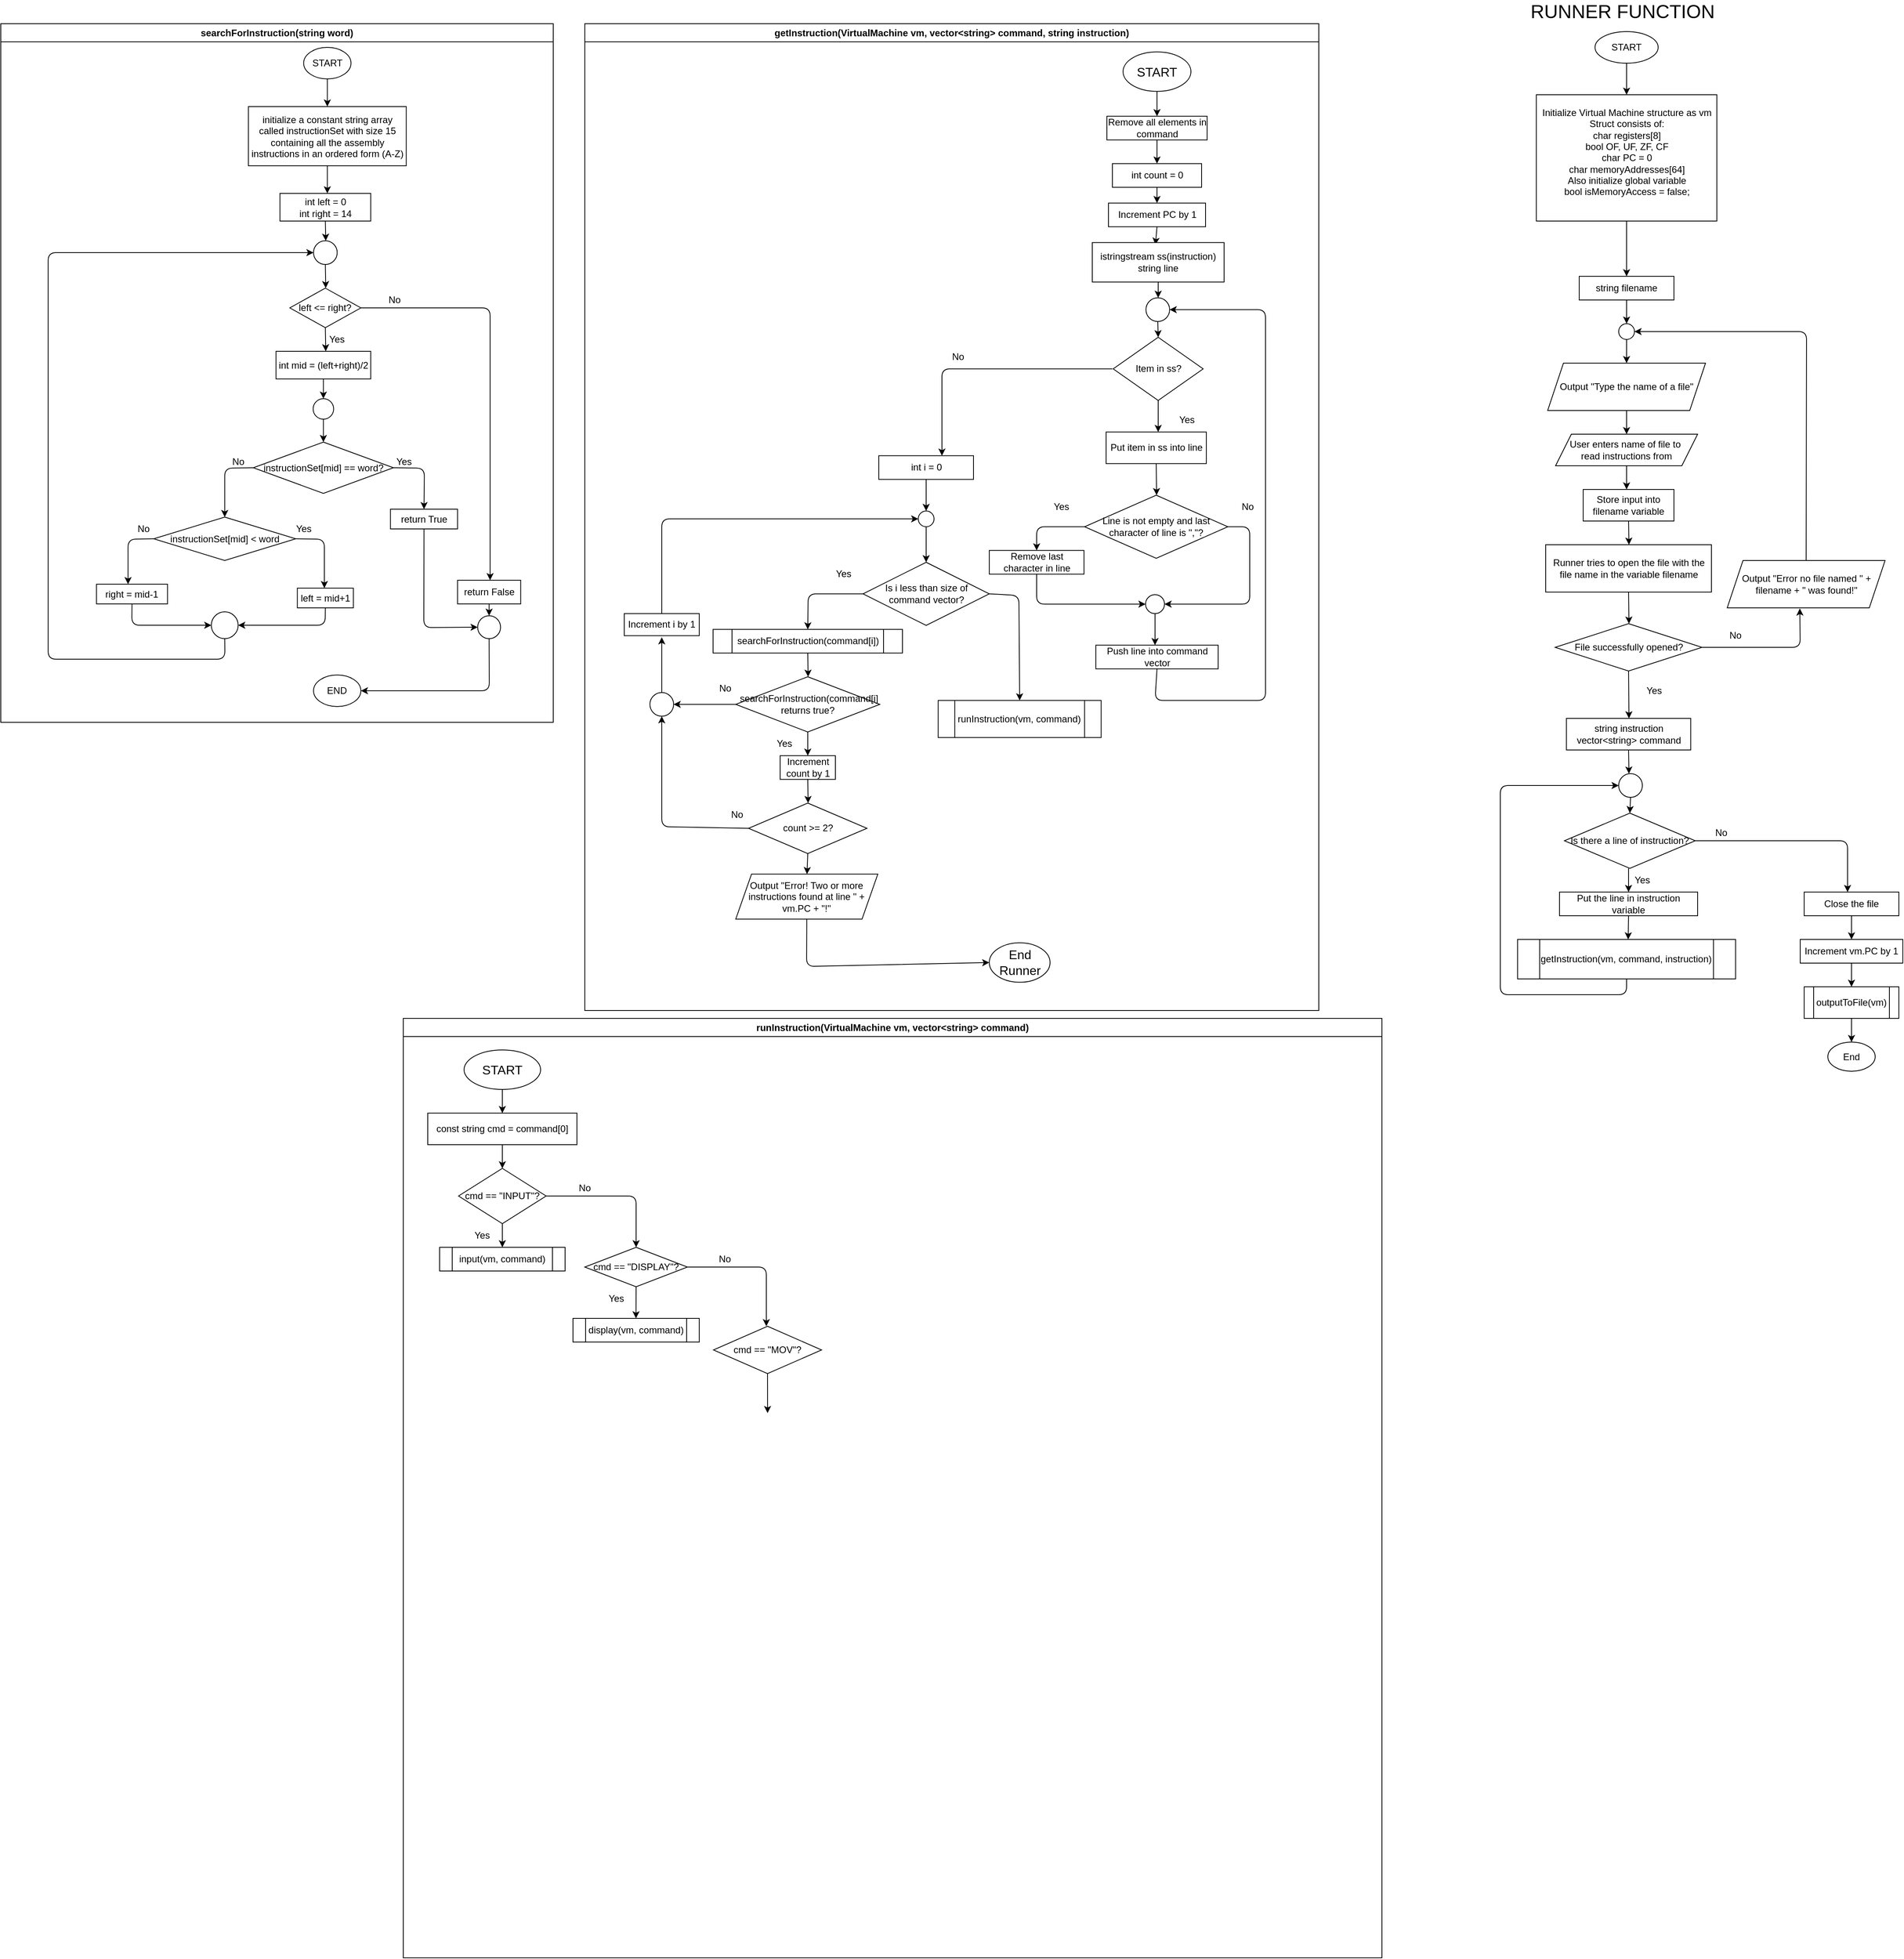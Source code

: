 <mxfile>
    <diagram id="tOpUC_x_UmTDzg8uJLqQ" name="Runner">
        <mxGraphModel dx="3474" dy="1726" grid="1" gridSize="10" guides="1" tooltips="1" connect="1" arrows="1" fold="1" page="1" pageScale="1" pageWidth="850" pageHeight="1100" math="0" shadow="0">
            <root>
                <mxCell id="0"/>
                <mxCell id="1" parent="0"/>
                <mxCell id="2" value="START" style="ellipse;whiteSpace=wrap;html=1;" parent="1" vertex="1">
                    <mxGeometry x="170" y="-990" width="80" height="40" as="geometry"/>
                </mxCell>
                <mxCell id="3" value="" style="endArrow=classic;html=1;exitX=0.5;exitY=1;exitDx=0;exitDy=0;entryX=0.5;entryY=0;entryDx=0;entryDy=0;" parent="1" source="2" target="4" edge="1">
                    <mxGeometry width="50" height="50" relative="1" as="geometry">
                        <mxPoint x="250" y="-610" as="sourcePoint"/>
                        <mxPoint x="210" y="-930" as="targetPoint"/>
                    </mxGeometry>
                </mxCell>
                <mxCell id="5" style="edgeStyle=none;html=1;exitX=0.5;exitY=1;exitDx=0;exitDy=0;" parent="1" source="4" edge="1">
                    <mxGeometry relative="1" as="geometry">
                        <mxPoint x="210" y="-680" as="targetPoint"/>
                    </mxGeometry>
                </mxCell>
                <mxCell id="4" value="Initialize Virtual Machine structure as vm&lt;div&gt;&lt;font color=&quot;#000000&quot;&gt;Struct consists of:&lt;br&gt;&lt;/font&gt;&lt;div&gt;char registers[8]&lt;/div&gt;&lt;div&gt;bool OF, UF, ZF, CF&lt;/div&gt;&lt;div&gt;char PC = 0&lt;/div&gt;&lt;div&gt;char memoryAddresses[64]&lt;/div&gt;&lt;/div&gt;&lt;div&gt;Also initialize global variable&lt;/div&gt;&lt;div&gt;bool isMemoryAccess = false;&lt;/div&gt;&lt;div&gt;&lt;br&gt;&lt;/div&gt;" style="rounded=0;whiteSpace=wrap;html=1;" parent="1" vertex="1">
                    <mxGeometry x="95.62" y="-910" width="228.75" height="160" as="geometry"/>
                </mxCell>
                <mxCell id="9" style="edgeStyle=none;html=1;exitX=0.5;exitY=1;exitDx=0;exitDy=0;" parent="1" source="8" edge="1">
                    <mxGeometry relative="1" as="geometry">
                        <mxPoint x="210" y="-620" as="targetPoint"/>
                    </mxGeometry>
                </mxCell>
                <mxCell id="8" value="string filename" style="rounded=0;whiteSpace=wrap;html=1;" parent="1" vertex="1">
                    <mxGeometry x="150" y="-680" width="120" height="30" as="geometry"/>
                </mxCell>
                <mxCell id="11" style="edgeStyle=none;html=1;exitX=0.5;exitY=1;exitDx=0;exitDy=0;" parent="1" source="10" edge="1">
                    <mxGeometry relative="1" as="geometry">
                        <mxPoint x="210" y="-570" as="targetPoint"/>
                    </mxGeometry>
                </mxCell>
                <mxCell id="10" value="" style="ellipse;whiteSpace=wrap;html=1;aspect=fixed;" parent="1" vertex="1">
                    <mxGeometry x="200" y="-620" width="20" height="20" as="geometry"/>
                </mxCell>
                <mxCell id="13" style="edgeStyle=none;html=1;exitX=0.5;exitY=1;exitDx=0;exitDy=0;" parent="1" source="12" edge="1">
                    <mxGeometry relative="1" as="geometry">
                        <mxPoint x="210" y="-480" as="targetPoint"/>
                    </mxGeometry>
                </mxCell>
                <mxCell id="12" value="Output &quot;Type the name of a file&quot;" style="shape=parallelogram;perimeter=parallelogramPerimeter;whiteSpace=wrap;html=1;fixedSize=1;" parent="1" vertex="1">
                    <mxGeometry x="110" y="-570" width="200" height="60" as="geometry"/>
                </mxCell>
                <mxCell id="15" style="edgeStyle=none;html=1;exitX=0.5;exitY=1;exitDx=0;exitDy=0;" parent="1" source="14" edge="1">
                    <mxGeometry relative="1" as="geometry">
                        <mxPoint x="210" y="-410" as="targetPoint"/>
                    </mxGeometry>
                </mxCell>
                <mxCell id="14" value="User enters name of file to&amp;nbsp;&lt;div&gt;read instructions from&lt;/div&gt;" style="shape=parallelogram;perimeter=parallelogramPerimeter;whiteSpace=wrap;html=1;fixedSize=1;" parent="1" vertex="1">
                    <mxGeometry x="120" y="-480" width="180" height="40" as="geometry"/>
                </mxCell>
                <mxCell id="16" value="Store input into filename variable" style="rounded=0;whiteSpace=wrap;html=1;" parent="1" vertex="1">
                    <mxGeometry x="155" y="-410" width="115" height="40" as="geometry"/>
                </mxCell>
                <mxCell id="18" value="" style="endArrow=classic;html=1;exitX=0.5;exitY=1;exitDx=0;exitDy=0;" parent="1" source="16" edge="1">
                    <mxGeometry width="50" height="50" relative="1" as="geometry">
                        <mxPoint x="240" y="-440" as="sourcePoint"/>
                        <mxPoint x="213" y="-340" as="targetPoint"/>
                    </mxGeometry>
                </mxCell>
                <mxCell id="19" value="Runner tries to open the file with the file name in the variable filename" style="rounded=0;whiteSpace=wrap;html=1;" parent="1" vertex="1">
                    <mxGeometry x="107.5" y="-340" width="210" height="60" as="geometry"/>
                </mxCell>
                <mxCell id="20" value="" style="endArrow=classic;html=1;exitX=0.5;exitY=1;exitDx=0;exitDy=0;" parent="1" source="19" edge="1">
                    <mxGeometry width="50" height="50" relative="1" as="geometry">
                        <mxPoint x="240" y="-440" as="sourcePoint"/>
                        <mxPoint x="213" y="-240" as="targetPoint"/>
                    </mxGeometry>
                </mxCell>
                <mxCell id="22" style="edgeStyle=none;html=1;exitX=1;exitY=0.5;exitDx=0;exitDy=0;entryX=0.46;entryY=1.013;entryDx=0;entryDy=0;entryPerimeter=0;" parent="1" source="21" target="24" edge="1">
                    <mxGeometry relative="1" as="geometry">
                        <mxPoint x="400" y="-260" as="targetPoint"/>
                        <Array as="points">
                            <mxPoint x="430" y="-210"/>
                        </Array>
                    </mxGeometry>
                </mxCell>
                <mxCell id="27" style="edgeStyle=none;html=1;exitX=0.5;exitY=1;exitDx=0;exitDy=0;" parent="1" source="21" edge="1">
                    <mxGeometry relative="1" as="geometry">
                        <mxPoint x="213" y="-120" as="targetPoint"/>
                    </mxGeometry>
                </mxCell>
                <mxCell id="21" value="File successfully opened?" style="rhombus;whiteSpace=wrap;html=1;" parent="1" vertex="1">
                    <mxGeometry x="119.5" y="-240" width="186" height="60" as="geometry"/>
                </mxCell>
                <mxCell id="25" style="edgeStyle=none;html=1;exitX=0.5;exitY=0;exitDx=0;exitDy=0;entryX=1;entryY=0.5;entryDx=0;entryDy=0;" parent="1" source="24" target="10" edge="1">
                    <mxGeometry relative="1" as="geometry">
                        <Array as="points">
                            <mxPoint x="438" y="-610"/>
                        </Array>
                    </mxGeometry>
                </mxCell>
                <mxCell id="24" value="Output &quot;Error no file named &quot; + filename + &quot; was found!&quot;" style="shape=parallelogram;perimeter=parallelogramPerimeter;whiteSpace=wrap;html=1;fixedSize=1;" parent="1" vertex="1">
                    <mxGeometry x="337.5" y="-320" width="200" height="60" as="geometry"/>
                </mxCell>
                <mxCell id="26" value="No" style="text;html=1;align=center;verticalAlign=middle;whiteSpace=wrap;rounded=0;" parent="1" vertex="1">
                    <mxGeometry x="318" y="-240" width="60" height="30" as="geometry"/>
                </mxCell>
                <mxCell id="28" value="Yes" style="text;html=1;align=center;verticalAlign=middle;whiteSpace=wrap;rounded=0;" parent="1" vertex="1">
                    <mxGeometry x="215" y="-170" width="60" height="30" as="geometry"/>
                </mxCell>
                <mxCell id="29" value="string instruction&lt;div&gt;vector&amp;lt;string&amp;gt; command&lt;/div&gt;" style="rounded=0;whiteSpace=wrap;html=1;" parent="1" vertex="1">
                    <mxGeometry x="133.75" y="-120" width="157.5" height="40" as="geometry"/>
                </mxCell>
                <mxCell id="31" value="" style="endArrow=classic;html=1;exitX=0.5;exitY=1;exitDx=0;exitDy=0;" parent="1" source="29" edge="1">
                    <mxGeometry width="50" height="50" relative="1" as="geometry">
                        <mxPoint x="220" as="sourcePoint"/>
                        <mxPoint x="213" y="-50" as="targetPoint"/>
                    </mxGeometry>
                </mxCell>
                <mxCell id="33" style="edgeStyle=none;html=1;exitX=0.5;exitY=1;exitDx=0;exitDy=0;entryX=0.5;entryY=0;entryDx=0;entryDy=0;" parent="1" target="201" edge="1">
                    <mxGeometry relative="1" as="geometry">
                        <mxPoint x="213" y="110" as="targetPoint"/>
                        <mxPoint x="212.505" y="70" as="sourcePoint"/>
                    </mxGeometry>
                </mxCell>
                <mxCell id="199" style="edgeStyle=none;html=1;exitX=1;exitY=0.5;exitDx=0;exitDy=0;" parent="1" source="32" edge="1">
                    <mxGeometry relative="1" as="geometry">
                        <mxPoint x="490" y="100" as="targetPoint"/>
                        <Array as="points">
                            <mxPoint x="490" y="35"/>
                        </Array>
                    </mxGeometry>
                </mxCell>
                <mxCell id="32" value="Is there a line of instruction?" style="rhombus;whiteSpace=wrap;html=1;" parent="1" vertex="1">
                    <mxGeometry x="131.25" width="165.75" height="70" as="geometry"/>
                </mxCell>
                <mxCell id="60" style="edgeStyle=none;html=1;exitX=0.5;exitY=1;exitDx=0;exitDy=0;entryX=0.5;entryY=0;entryDx=0;entryDy=0;" parent="1" source="58" target="32" edge="1">
                    <mxGeometry relative="1" as="geometry"/>
                </mxCell>
                <mxCell id="58" value="" style="ellipse;whiteSpace=wrap;html=1;aspect=fixed;" parent="1" vertex="1">
                    <mxGeometry x="200" y="-50" width="30" height="30" as="geometry"/>
                </mxCell>
                <mxCell id="81" value="searchForInstruction(string word)" style="swimlane;whiteSpace=wrap;html=1;" parent="1" vertex="1">
                    <mxGeometry x="-1850" y="-1000" width="700" height="885" as="geometry"/>
                </mxCell>
                <mxCell id="83" style="edgeStyle=none;html=1;exitX=0.5;exitY=1;exitDx=0;exitDy=0;" parent="81" source="82" edge="1">
                    <mxGeometry relative="1" as="geometry">
                        <mxPoint x="413.75" y="105" as="targetPoint"/>
                    </mxGeometry>
                </mxCell>
                <mxCell id="82" value="START" style="ellipse;whiteSpace=wrap;html=1;" parent="81" vertex="1">
                    <mxGeometry x="383.75" y="30" width="60" height="40" as="geometry"/>
                </mxCell>
                <mxCell id="85" style="edgeStyle=none;html=1;exitX=0.5;exitY=1;exitDx=0;exitDy=0;" parent="81" source="84" edge="1">
                    <mxGeometry relative="1" as="geometry">
                        <mxPoint x="413.75" y="215" as="targetPoint"/>
                    </mxGeometry>
                </mxCell>
                <mxCell id="84" value="initialize a constant string array called instructionSet with size 15 containing all the assembly instructions in an ordered form (A-Z)" style="rounded=0;whiteSpace=wrap;html=1;" parent="81" vertex="1">
                    <mxGeometry x="313.75" y="105" width="200" height="75" as="geometry"/>
                </mxCell>
                <mxCell id="88" style="edgeStyle=none;html=1;exitX=0.5;exitY=1;exitDx=0;exitDy=0;" parent="81" source="86" edge="1">
                    <mxGeometry relative="1" as="geometry">
                        <mxPoint x="411.75" y="275" as="targetPoint"/>
                    </mxGeometry>
                </mxCell>
                <mxCell id="86" value="int left = 0&lt;div&gt;int right = 14&lt;/div&gt;" style="rounded=0;whiteSpace=wrap;html=1;" parent="81" vertex="1">
                    <mxGeometry x="353.75" y="215" width="115" height="35" as="geometry"/>
                </mxCell>
                <mxCell id="90" style="edgeStyle=none;html=1;exitX=0.5;exitY=1;exitDx=0;exitDy=0;" parent="81" source="89" edge="1">
                    <mxGeometry relative="1" as="geometry">
                        <mxPoint x="411.75" y="335" as="targetPoint"/>
                    </mxGeometry>
                </mxCell>
                <mxCell id="89" value="" style="ellipse;whiteSpace=wrap;html=1;aspect=fixed;" parent="81" vertex="1">
                    <mxGeometry x="396.25" y="275" width="30" height="30" as="geometry"/>
                </mxCell>
                <mxCell id="92" style="edgeStyle=none;html=1;exitX=0.5;exitY=1;exitDx=0;exitDy=0;" parent="81" source="91" edge="1">
                    <mxGeometry relative="1" as="geometry">
                        <mxPoint x="411.75" y="415" as="targetPoint"/>
                    </mxGeometry>
                </mxCell>
                <mxCell id="120" style="edgeStyle=none;html=1;exitX=1;exitY=0.5;exitDx=0;exitDy=0;" parent="81" source="91" edge="1">
                    <mxGeometry relative="1" as="geometry">
                        <mxPoint x="620" y="705" as="targetPoint"/>
                        <Array as="points">
                            <mxPoint x="620" y="360"/>
                        </Array>
                    </mxGeometry>
                </mxCell>
                <mxCell id="91" value="left &amp;lt;= right?" style="rhombus;whiteSpace=wrap;html=1;" parent="81" vertex="1">
                    <mxGeometry x="366.25" y="335" width="90" height="50" as="geometry"/>
                </mxCell>
                <mxCell id="93" value="Yes" style="text;html=1;align=center;verticalAlign=middle;whiteSpace=wrap;rounded=0;" parent="81" vertex="1">
                    <mxGeometry x="396.25" y="385" width="60" height="30" as="geometry"/>
                </mxCell>
                <mxCell id="95" style="edgeStyle=none;html=1;exitX=0.5;exitY=1;exitDx=0;exitDy=0;" parent="81" source="94" edge="1">
                    <mxGeometry relative="1" as="geometry">
                        <mxPoint x="408.75" y="475" as="targetPoint"/>
                    </mxGeometry>
                </mxCell>
                <mxCell id="94" value="int mid = (left+right)/2" style="rounded=0;whiteSpace=wrap;html=1;" parent="81" vertex="1">
                    <mxGeometry x="348.75" y="415" width="120" height="35" as="geometry"/>
                </mxCell>
                <mxCell id="97" style="edgeStyle=none;html=1;exitX=1;exitY=0.5;exitDx=0;exitDy=0;entryX=0.5;entryY=0;entryDx=0;entryDy=0;" parent="81" source="96" target="98" edge="1">
                    <mxGeometry relative="1" as="geometry">
                        <mxPoint x="533.75" y="582" as="targetPoint"/>
                        <mxPoint x="497.5" y="554.5" as="sourcePoint"/>
                        <Array as="points">
                            <mxPoint x="536.75" y="563"/>
                        </Array>
                    </mxGeometry>
                </mxCell>
                <mxCell id="104" style="edgeStyle=none;html=1;exitX=0;exitY=0.5;exitDx=0;exitDy=0;" parent="81" source="96" edge="1">
                    <mxGeometry relative="1" as="geometry">
                        <mxPoint x="283.75" y="625" as="targetPoint"/>
                        <Array as="points">
                            <mxPoint x="283.75" y="563"/>
                        </Array>
                    </mxGeometry>
                </mxCell>
                <mxCell id="96" value="instructionSet[mid] == word?" style="rhombus;whiteSpace=wrap;html=1;" parent="81" vertex="1">
                    <mxGeometry x="320" y="530" width="177.5" height="65" as="geometry"/>
                </mxCell>
                <mxCell id="125" style="edgeStyle=none;html=1;exitX=0.5;exitY=1;exitDx=0;exitDy=0;entryX=0;entryY=0.5;entryDx=0;entryDy=0;" parent="81" source="98" target="123" edge="1">
                    <mxGeometry relative="1" as="geometry">
                        <Array as="points">
                            <mxPoint x="536" y="765"/>
                        </Array>
                    </mxGeometry>
                </mxCell>
                <mxCell id="98" value="return True" style="rounded=0;whiteSpace=wrap;html=1;" parent="81" vertex="1">
                    <mxGeometry x="493.75" y="615" width="85" height="25" as="geometry"/>
                </mxCell>
                <mxCell id="102" value="" style="edgeStyle=none;html=1;" parent="81" source="100" target="96" edge="1">
                    <mxGeometry relative="1" as="geometry"/>
                </mxCell>
                <mxCell id="100" value="" style="ellipse;whiteSpace=wrap;html=1;aspect=fixed;" parent="81" vertex="1">
                    <mxGeometry x="395.75" y="475" width="26" height="26" as="geometry"/>
                </mxCell>
                <mxCell id="106" style="edgeStyle=none;html=1;exitX=0;exitY=0.5;exitDx=0;exitDy=0;" parent="81" source="105" edge="1">
                    <mxGeometry relative="1" as="geometry">
                        <mxPoint x="161.25" y="710" as="targetPoint"/>
                        <Array as="points">
                            <mxPoint x="161.25" y="653"/>
                        </Array>
                    </mxGeometry>
                </mxCell>
                <mxCell id="112" style="edgeStyle=none;html=1;exitX=1;exitY=0.5;exitDx=0;exitDy=0;" parent="81" source="105" edge="1">
                    <mxGeometry relative="1" as="geometry">
                        <mxPoint x="410" y="715" as="targetPoint"/>
                        <Array as="points">
                            <mxPoint x="410" y="653"/>
                        </Array>
                    </mxGeometry>
                </mxCell>
                <mxCell id="105" value="instructionSet[mid] &amp;lt; word" style="rhombus;whiteSpace=wrap;html=1;" parent="81" vertex="1">
                    <mxGeometry x="193.75" y="625" width="180" height="55" as="geometry"/>
                </mxCell>
                <mxCell id="107" value="Yes" style="text;html=1;align=center;verticalAlign=middle;whiteSpace=wrap;rounded=0;" parent="81" vertex="1">
                    <mxGeometry x="481.25" y="540" width="60" height="30" as="geometry"/>
                </mxCell>
                <mxCell id="108" value="No" style="text;html=1;align=center;verticalAlign=middle;whiteSpace=wrap;rounded=0;" parent="81" vertex="1">
                    <mxGeometry x="271.25" y="540" width="60" height="30" as="geometry"/>
                </mxCell>
                <mxCell id="109" value="No" style="text;html=1;align=center;verticalAlign=middle;whiteSpace=wrap;rounded=0;" parent="81" vertex="1">
                    <mxGeometry x="151.25" y="625" width="60" height="30" as="geometry"/>
                </mxCell>
                <mxCell id="110" value="Yes" style="text;html=1;align=center;verticalAlign=middle;whiteSpace=wrap;rounded=0;" parent="81" vertex="1">
                    <mxGeometry x="353.75" y="625" width="60" height="30" as="geometry"/>
                </mxCell>
                <mxCell id="114" style="edgeStyle=none;html=1;exitX=0.5;exitY=1;exitDx=0;exitDy=0;entryX=0;entryY=0.5;entryDx=0;entryDy=0;" parent="81" source="111" target="116" edge="1">
                    <mxGeometry relative="1" as="geometry">
                        <mxPoint x="260" y="765" as="targetPoint"/>
                        <Array as="points">
                            <mxPoint x="166" y="762"/>
                        </Array>
                    </mxGeometry>
                </mxCell>
                <mxCell id="111" value="right = mid-1" style="rounded=0;whiteSpace=wrap;html=1;" parent="81" vertex="1">
                    <mxGeometry x="121.25" y="710" width="90" height="25" as="geometry"/>
                </mxCell>
                <mxCell id="117" style="edgeStyle=none;html=1;exitX=0.5;exitY=1;exitDx=0;exitDy=0;entryX=1;entryY=0.5;entryDx=0;entryDy=0;" parent="81" source="113" target="116" edge="1">
                    <mxGeometry relative="1" as="geometry">
                        <Array as="points">
                            <mxPoint x="411" y="762"/>
                        </Array>
                    </mxGeometry>
                </mxCell>
                <mxCell id="113" value="left = mid+1" style="rounded=0;whiteSpace=wrap;html=1;" parent="81" vertex="1">
                    <mxGeometry x="375.75" y="715" width="71" height="25" as="geometry"/>
                </mxCell>
                <mxCell id="119" style="edgeStyle=none;html=1;exitX=0.5;exitY=1;exitDx=0;exitDy=0;entryX=0;entryY=0.5;entryDx=0;entryDy=0;" parent="81" source="116" target="89" edge="1">
                    <mxGeometry relative="1" as="geometry">
                        <mxPoint x="100" y="455" as="targetPoint"/>
                        <Array as="points">
                            <mxPoint x="284" y="805"/>
                            <mxPoint x="60" y="805"/>
                            <mxPoint x="60" y="290"/>
                        </Array>
                    </mxGeometry>
                </mxCell>
                <mxCell id="116" value="" style="ellipse;whiteSpace=wrap;html=1;aspect=fixed;" parent="81" vertex="1">
                    <mxGeometry x="266.75" y="745" width="34" height="34" as="geometry"/>
                </mxCell>
                <mxCell id="121" value="No" style="text;html=1;align=center;verticalAlign=middle;whiteSpace=wrap;rounded=0;" parent="81" vertex="1">
                    <mxGeometry x="469" y="335" width="60" height="30" as="geometry"/>
                </mxCell>
                <mxCell id="124" style="edgeStyle=none;html=1;exitX=0.5;exitY=1;exitDx=0;exitDy=0;entryX=0.5;entryY=0;entryDx=0;entryDy=0;" parent="81" source="122" target="123" edge="1">
                    <mxGeometry relative="1" as="geometry">
                        <mxPoint x="619" y="745" as="targetPoint"/>
                    </mxGeometry>
                </mxCell>
                <mxCell id="122" value="return False" style="rounded=0;whiteSpace=wrap;html=1;" parent="81" vertex="1">
                    <mxGeometry x="578.75" y="705" width="80" height="30" as="geometry"/>
                </mxCell>
                <mxCell id="126" style="edgeStyle=none;html=1;exitX=0.5;exitY=1;exitDx=0;exitDy=0;entryX=1;entryY=0.5;entryDx=0;entryDy=0;" parent="81" source="123" target="128" edge="1">
                    <mxGeometry relative="1" as="geometry">
                        <mxPoint x="619" y="815" as="targetPoint"/>
                        <Array as="points">
                            <mxPoint x="619" y="845"/>
                        </Array>
                    </mxGeometry>
                </mxCell>
                <mxCell id="123" value="" style="ellipse;whiteSpace=wrap;html=1;aspect=fixed;" parent="81" vertex="1">
                    <mxGeometry x="604.25" y="750" width="29" height="29" as="geometry"/>
                </mxCell>
                <mxCell id="128" value="END" style="ellipse;whiteSpace=wrap;html=1;" parent="81" vertex="1">
                    <mxGeometry x="396.25" y="825" width="60" height="40" as="geometry"/>
                </mxCell>
                <mxCell id="198" value="Yes" style="text;html=1;align=center;verticalAlign=middle;whiteSpace=wrap;rounded=0;" parent="1" vertex="1">
                    <mxGeometry x="200" y="70" width="60" height="30" as="geometry"/>
                </mxCell>
                <mxCell id="200" value="No" style="text;html=1;align=center;verticalAlign=middle;whiteSpace=wrap;rounded=0;" parent="1" vertex="1">
                    <mxGeometry x="300" y="10" width="60" height="30" as="geometry"/>
                </mxCell>
                <mxCell id="JFNkGlz_tdMQZYll_2YN-286" style="edgeStyle=none;html=1;exitX=0.5;exitY=1;exitDx=0;exitDy=0;" parent="1" source="201" edge="1">
                    <mxGeometry relative="1" as="geometry">
                        <mxPoint x="212" y="160" as="targetPoint"/>
                    </mxGeometry>
                </mxCell>
                <mxCell id="201" value="Put the line in instruction variable" style="rounded=0;whiteSpace=wrap;html=1;" parent="1" vertex="1">
                    <mxGeometry x="125" y="100" width="175" height="30" as="geometry"/>
                </mxCell>
                <mxCell id="204" style="edgeStyle=none;html=1;exitX=0.5;exitY=1;exitDx=0;exitDy=0;" parent="1" source="203" edge="1">
                    <mxGeometry relative="1" as="geometry">
                        <mxPoint x="495" y="160" as="targetPoint"/>
                    </mxGeometry>
                </mxCell>
                <mxCell id="203" value="Close the file" style="rounded=0;whiteSpace=wrap;html=1;" parent="1" vertex="1">
                    <mxGeometry x="435" y="100" width="120" height="30" as="geometry"/>
                </mxCell>
                <mxCell id="206" style="edgeStyle=none;html=1;exitX=0.5;exitY=1;exitDx=0;exitDy=0;" parent="1" source="205" edge="1">
                    <mxGeometry relative="1" as="geometry">
                        <mxPoint x="495" y="220" as="targetPoint"/>
                    </mxGeometry>
                </mxCell>
                <mxCell id="205" value="Increment vm.PC by 1" style="rounded=0;whiteSpace=wrap;html=1;" parent="1" vertex="1">
                    <mxGeometry x="430" y="160" width="130" height="30" as="geometry"/>
                </mxCell>
                <mxCell id="209" style="edgeStyle=none;html=1;exitX=0.5;exitY=1;exitDx=0;exitDy=0;entryX=0.5;entryY=0;entryDx=0;entryDy=0;" parent="1" source="208" edge="1">
                    <mxGeometry relative="1" as="geometry">
                        <mxPoint x="495" y="290" as="targetPoint"/>
                    </mxGeometry>
                </mxCell>
                <mxCell id="208" value="outputToFile(vm)" style="shape=process;whiteSpace=wrap;html=1;backgroundOutline=1;" parent="1" vertex="1">
                    <mxGeometry x="435" y="220" width="120" height="40" as="geometry"/>
                </mxCell>
                <mxCell id="210" value="End" style="ellipse;whiteSpace=wrap;html=1;" parent="1" vertex="1">
                    <mxGeometry x="465" y="290" width="60" height="37" as="geometry"/>
                </mxCell>
                <mxCell id="JFNkGlz_tdMQZYll_2YN-228" value="getInstruction(VirtualMachine vm, vector&amp;lt;string&amp;gt; command, string instruction)" style="swimlane;whiteSpace=wrap;html=1;" parent="1" vertex="1">
                    <mxGeometry x="-1110" y="-1000" width="930" height="1250" as="geometry"/>
                </mxCell>
                <mxCell id="JFNkGlz_tdMQZYll_2YN-229" style="edgeStyle=none;html=1;exitX=0.5;exitY=1;exitDx=0;exitDy=0;entryX=0.5;entryY=0;entryDx=0;entryDy=0;" parent="JFNkGlz_tdMQZYll_2YN-228" source="JFNkGlz_tdMQZYll_2YN-230" target="JFNkGlz_tdMQZYll_2YN-232" edge="1">
                    <mxGeometry relative="1" as="geometry">
                        <mxPoint x="726.5" y="137.25" as="targetPoint"/>
                    </mxGeometry>
                </mxCell>
                <mxCell id="JFNkGlz_tdMQZYll_2YN-230" value="Remove all elements in command" style="rounded=0;whiteSpace=wrap;html=1;" parent="JFNkGlz_tdMQZYll_2YN-228" vertex="1">
                    <mxGeometry x="661.5" y="117.25" width="127" height="30" as="geometry"/>
                </mxCell>
                <mxCell id="JFNkGlz_tdMQZYll_2YN-231" style="edgeStyle=none;html=1;exitX=0.5;exitY=1;exitDx=0;exitDy=0;entryX=0.5;entryY=0;entryDx=0;entryDy=0;" parent="JFNkGlz_tdMQZYll_2YN-228" source="JFNkGlz_tdMQZYll_2YN-232" target="JFNkGlz_tdMQZYll_2YN-234" edge="1">
                    <mxGeometry relative="1" as="geometry">
                        <mxPoint x="726.5" y="197.25" as="targetPoint"/>
                    </mxGeometry>
                </mxCell>
                <mxCell id="JFNkGlz_tdMQZYll_2YN-232" value="int count = 0" style="rounded=0;whiteSpace=wrap;html=1;" parent="JFNkGlz_tdMQZYll_2YN-228" vertex="1">
                    <mxGeometry x="668.5" y="177.25" width="113" height="30" as="geometry"/>
                </mxCell>
                <mxCell id="JFNkGlz_tdMQZYll_2YN-233" style="edgeStyle=none;html=1;exitX=0.5;exitY=1;exitDx=0;exitDy=0;entryX=0.479;entryY=0.055;entryDx=0;entryDy=0;entryPerimeter=0;" parent="JFNkGlz_tdMQZYll_2YN-228" source="JFNkGlz_tdMQZYll_2YN-234" target="JFNkGlz_tdMQZYll_2YN-236" edge="1">
                    <mxGeometry relative="1" as="geometry">
                        <mxPoint x="725.5" y="257.25" as="targetPoint"/>
                    </mxGeometry>
                </mxCell>
                <mxCell id="JFNkGlz_tdMQZYll_2YN-234" value="Increment PC by 1" style="rounded=0;whiteSpace=wrap;html=1;" parent="JFNkGlz_tdMQZYll_2YN-228" vertex="1">
                    <mxGeometry x="663.5" y="227.25" width="123" height="30" as="geometry"/>
                </mxCell>
                <mxCell id="JFNkGlz_tdMQZYll_2YN-235" style="edgeStyle=none;html=1;exitX=0.5;exitY=1;exitDx=0;exitDy=0;" parent="JFNkGlz_tdMQZYll_2YN-228" source="JFNkGlz_tdMQZYll_2YN-236" edge="1">
                    <mxGeometry relative="1" as="geometry">
                        <mxPoint x="726.5" y="347.25" as="targetPoint"/>
                    </mxGeometry>
                </mxCell>
                <mxCell id="JFNkGlz_tdMQZYll_2YN-236" value="istringstream ss(instruction)&lt;div&gt;string line&lt;/div&gt;" style="rounded=0;whiteSpace=wrap;html=1;" parent="JFNkGlz_tdMQZYll_2YN-228" vertex="1">
                    <mxGeometry x="643" y="277.25" width="167" height="50" as="geometry"/>
                </mxCell>
                <mxCell id="JFNkGlz_tdMQZYll_2YN-237" style="edgeStyle=none;html=1;exitX=0.5;exitY=1;exitDx=0;exitDy=0;" parent="JFNkGlz_tdMQZYll_2YN-228" source="JFNkGlz_tdMQZYll_2YN-238" edge="1">
                    <mxGeometry relative="1" as="geometry">
                        <mxPoint x="726.5" y="517.25" as="targetPoint"/>
                    </mxGeometry>
                </mxCell>
                <mxCell id="JFNkGlz_tdMQZYll_2YN-238" value="Item in ss?" style="rhombus;whiteSpace=wrap;html=1;" parent="JFNkGlz_tdMQZYll_2YN-228" vertex="1">
                    <mxGeometry x="669.5" y="397.25" width="114" height="80" as="geometry"/>
                </mxCell>
                <mxCell id="JFNkGlz_tdMQZYll_2YN-239" style="edgeStyle=none;html=1;exitX=0.5;exitY=1;exitDx=0;exitDy=0;entryX=0.5;entryY=0;entryDx=0;entryDy=0;" parent="JFNkGlz_tdMQZYll_2YN-228" source="JFNkGlz_tdMQZYll_2YN-240" target="JFNkGlz_tdMQZYll_2YN-238" edge="1">
                    <mxGeometry relative="1" as="geometry"/>
                </mxCell>
                <mxCell id="JFNkGlz_tdMQZYll_2YN-240" value="" style="ellipse;whiteSpace=wrap;html=1;aspect=fixed;" parent="JFNkGlz_tdMQZYll_2YN-228" vertex="1">
                    <mxGeometry x="711" y="347.25" width="30" height="30" as="geometry"/>
                </mxCell>
                <mxCell id="JFNkGlz_tdMQZYll_2YN-241" style="edgeStyle=none;html=1;exitX=1;exitY=0.5;exitDx=0;exitDy=0;entryX=1;entryY=0.5;entryDx=0;entryDy=0;" parent="JFNkGlz_tdMQZYll_2YN-228" source="JFNkGlz_tdMQZYll_2YN-243" target="JFNkGlz_tdMQZYll_2YN-251" edge="1">
                    <mxGeometry relative="1" as="geometry">
                        <mxPoint x="872.5" y="747.25" as="targetPoint"/>
                        <Array as="points">
                            <mxPoint x="842.5" y="637.25"/>
                            <mxPoint x="842.5" y="735.25"/>
                        </Array>
                    </mxGeometry>
                </mxCell>
                <mxCell id="JFNkGlz_tdMQZYll_2YN-242" style="edgeStyle=none;html=1;exitX=0;exitY=0.5;exitDx=0;exitDy=0;entryX=0.5;entryY=0;entryDx=0;entryDy=0;" parent="JFNkGlz_tdMQZYll_2YN-228" source="JFNkGlz_tdMQZYll_2YN-243" target="JFNkGlz_tdMQZYll_2YN-249" edge="1">
                    <mxGeometry relative="1" as="geometry">
                        <Array as="points">
                            <mxPoint x="572.5" y="637.25"/>
                        </Array>
                    </mxGeometry>
                </mxCell>
                <mxCell id="JFNkGlz_tdMQZYll_2YN-243" value="Line is not empty and last character of line is &quot;,&quot;?" style="rhombus;whiteSpace=wrap;html=1;" parent="JFNkGlz_tdMQZYll_2YN-228" vertex="1">
                    <mxGeometry x="633.25" y="597.25" width="181.5" height="80" as="geometry"/>
                </mxCell>
                <mxCell id="JFNkGlz_tdMQZYll_2YN-244" style="edgeStyle=none;html=1;exitX=0.5;exitY=1;exitDx=0;exitDy=0;" parent="JFNkGlz_tdMQZYll_2YN-228" source="JFNkGlz_tdMQZYll_2YN-245" edge="1">
                    <mxGeometry relative="1" as="geometry">
                        <mxPoint x="724.5" y="597.25" as="targetPoint"/>
                    </mxGeometry>
                </mxCell>
                <mxCell id="JFNkGlz_tdMQZYll_2YN-245" value="Put item in ss into line" style="rounded=0;whiteSpace=wrap;html=1;" parent="JFNkGlz_tdMQZYll_2YN-228" vertex="1">
                    <mxGeometry x="660.5" y="517.25" width="127" height="40" as="geometry"/>
                </mxCell>
                <mxCell id="JFNkGlz_tdMQZYll_2YN-246" value="Yes" style="text;html=1;align=center;verticalAlign=middle;whiteSpace=wrap;rounded=0;" parent="JFNkGlz_tdMQZYll_2YN-228" vertex="1">
                    <mxGeometry x="573.5" y="597.25" width="60" height="30" as="geometry"/>
                </mxCell>
                <mxCell id="JFNkGlz_tdMQZYll_2YN-247" value="No" style="text;html=1;align=center;verticalAlign=middle;whiteSpace=wrap;rounded=0;" parent="JFNkGlz_tdMQZYll_2YN-228" vertex="1">
                    <mxGeometry x="809.5" y="597.25" width="60" height="30" as="geometry"/>
                </mxCell>
                <mxCell id="JFNkGlz_tdMQZYll_2YN-248" style="edgeStyle=none;html=1;exitX=0.5;exitY=1;exitDx=0;exitDy=0;" parent="JFNkGlz_tdMQZYll_2YN-228" source="JFNkGlz_tdMQZYll_2YN-249" target="JFNkGlz_tdMQZYll_2YN-251" edge="1">
                    <mxGeometry relative="1" as="geometry">
                        <mxPoint x="572.5" y="697.25" as="sourcePoint"/>
                        <Array as="points">
                            <mxPoint x="572.5" y="735.25"/>
                        </Array>
                    </mxGeometry>
                </mxCell>
                <mxCell id="JFNkGlz_tdMQZYll_2YN-249" value="Remove last character in line" style="rounded=0;whiteSpace=wrap;html=1;" parent="JFNkGlz_tdMQZYll_2YN-228" vertex="1">
                    <mxGeometry x="512.5" y="667.25" width="120" height="30" as="geometry"/>
                </mxCell>
                <mxCell id="JFNkGlz_tdMQZYll_2YN-250" style="edgeStyle=none;html=1;exitX=0.5;exitY=1;exitDx=0;exitDy=0;" parent="JFNkGlz_tdMQZYll_2YN-228" source="JFNkGlz_tdMQZYll_2YN-251" edge="1">
                    <mxGeometry relative="1" as="geometry">
                        <mxPoint x="722.5" y="787.25" as="targetPoint"/>
                    </mxGeometry>
                </mxCell>
                <mxCell id="JFNkGlz_tdMQZYll_2YN-251" value="" style="ellipse;whiteSpace=wrap;html=1;aspect=fixed;" parent="JFNkGlz_tdMQZYll_2YN-228" vertex="1">
                    <mxGeometry x="710.5" y="723.25" width="24" height="24" as="geometry"/>
                </mxCell>
                <mxCell id="JFNkGlz_tdMQZYll_2YN-252" style="edgeStyle=none;html=1;exitX=0.5;exitY=1;exitDx=0;exitDy=0;entryX=1;entryY=0.5;entryDx=0;entryDy=0;" parent="JFNkGlz_tdMQZYll_2YN-228" source="JFNkGlz_tdMQZYll_2YN-253" target="JFNkGlz_tdMQZYll_2YN-240" edge="1">
                    <mxGeometry relative="1" as="geometry">
                        <mxPoint x="982.5" y="47.25" as="targetPoint"/>
                        <Array as="points">
                            <mxPoint x="722.5" y="857.25"/>
                            <mxPoint x="862.5" y="857.25"/>
                            <mxPoint x="862.5" y="362.25"/>
                        </Array>
                    </mxGeometry>
                </mxCell>
                <mxCell id="JFNkGlz_tdMQZYll_2YN-253" value="Push line into command vector" style="rounded=0;whiteSpace=wrap;html=1;" parent="JFNkGlz_tdMQZYll_2YN-228" vertex="1">
                    <mxGeometry x="647.5" y="787.25" width="155" height="30" as="geometry"/>
                </mxCell>
                <mxCell id="JFNkGlz_tdMQZYll_2YN-254" value="Yes" style="text;html=1;align=center;verticalAlign=middle;whiteSpace=wrap;rounded=0;" parent="JFNkGlz_tdMQZYll_2YN-228" vertex="1">
                    <mxGeometry x="732.5" y="487.25" width="60" height="30" as="geometry"/>
                </mxCell>
                <mxCell id="JFNkGlz_tdMQZYll_2YN-255" style="edgeStyle=none;html=1;exitX=0;exitY=0.5;exitDx=0;exitDy=0;" parent="JFNkGlz_tdMQZYll_2YN-228" edge="1">
                    <mxGeometry relative="1" as="geometry">
                        <mxPoint x="452.5" y="547.25" as="targetPoint"/>
                        <Array as="points">
                            <mxPoint x="452.5" y="437.25"/>
                        </Array>
                        <mxPoint x="668.5" y="437.25" as="sourcePoint"/>
                    </mxGeometry>
                </mxCell>
                <mxCell id="JFNkGlz_tdMQZYll_2YN-256" value="No" style="text;html=1;align=center;verticalAlign=middle;whiteSpace=wrap;rounded=0;" parent="JFNkGlz_tdMQZYll_2YN-228" vertex="1">
                    <mxGeometry x="442.5" y="407.25" width="60" height="30" as="geometry"/>
                </mxCell>
                <mxCell id="JFNkGlz_tdMQZYll_2YN-257" style="edgeStyle=none;html=1;exitX=0.5;exitY=1;exitDx=0;exitDy=0;" parent="JFNkGlz_tdMQZYll_2YN-228" source="JFNkGlz_tdMQZYll_2YN-258" edge="1">
                    <mxGeometry relative="1" as="geometry">
                        <mxPoint x="432.5" y="617.25" as="targetPoint"/>
                    </mxGeometry>
                </mxCell>
                <mxCell id="JFNkGlz_tdMQZYll_2YN-258" value="int i = 0" style="rounded=0;whiteSpace=wrap;html=1;" parent="JFNkGlz_tdMQZYll_2YN-228" vertex="1">
                    <mxGeometry x="372.5" y="547.25" width="120" height="30" as="geometry"/>
                </mxCell>
                <mxCell id="JFNkGlz_tdMQZYll_2YN-259" style="edgeStyle=none;html=1;exitX=0;exitY=0.5;exitDx=0;exitDy=0;" parent="JFNkGlz_tdMQZYll_2YN-228" source="JFNkGlz_tdMQZYll_2YN-260" edge="1">
                    <mxGeometry relative="1" as="geometry">
                        <mxPoint x="282.5" y="767.25" as="targetPoint"/>
                        <Array as="points">
                            <mxPoint x="283" y="722.25"/>
                        </Array>
                    </mxGeometry>
                </mxCell>
                <mxCell id="JFNkGlz_tdMQZYll_2YN-284" style="edgeStyle=none;html=1;exitX=1;exitY=0.5;exitDx=0;exitDy=0;entryX=0.5;entryY=0;entryDx=0;entryDy=0;" parent="JFNkGlz_tdMQZYll_2YN-228" source="JFNkGlz_tdMQZYll_2YN-260" target="JFNkGlz_tdMQZYll_2YN-285" edge="1">
                    <mxGeometry relative="1" as="geometry">
                        <mxPoint x="550" y="854.25" as="targetPoint"/>
                        <Array as="points">
                            <mxPoint x="550" y="724.25"/>
                        </Array>
                    </mxGeometry>
                </mxCell>
                <mxCell id="JFNkGlz_tdMQZYll_2YN-260" value="Is i less than size of command vector?" style="rhombus;whiteSpace=wrap;html=1;" parent="JFNkGlz_tdMQZYll_2YN-228" vertex="1">
                    <mxGeometry x="352.5" y="682.25" width="160" height="80" as="geometry"/>
                </mxCell>
                <mxCell id="JFNkGlz_tdMQZYll_2YN-261" style="edgeStyle=none;html=1;exitX=0.5;exitY=1;exitDx=0;exitDy=0;entryX=0.5;entryY=0;entryDx=0;entryDy=0;" parent="JFNkGlz_tdMQZYll_2YN-228" source="JFNkGlz_tdMQZYll_2YN-262" target="JFNkGlz_tdMQZYll_2YN-260" edge="1">
                    <mxGeometry relative="1" as="geometry"/>
                </mxCell>
                <mxCell id="JFNkGlz_tdMQZYll_2YN-262" value="" style="ellipse;whiteSpace=wrap;html=1;aspect=fixed;" parent="JFNkGlz_tdMQZYll_2YN-228" vertex="1">
                    <mxGeometry x="422.5" y="617.25" width="20" height="20" as="geometry"/>
                </mxCell>
                <mxCell id="JFNkGlz_tdMQZYll_2YN-263" value="Yes" style="text;html=1;align=center;verticalAlign=middle;whiteSpace=wrap;rounded=0;" parent="JFNkGlz_tdMQZYll_2YN-228" vertex="1">
                    <mxGeometry x="297.5" y="682.25" width="60" height="30" as="geometry"/>
                </mxCell>
                <mxCell id="JFNkGlz_tdMQZYll_2YN-264" style="edgeStyle=none;html=1;exitX=0.5;exitY=1;exitDx=0;exitDy=0;" parent="JFNkGlz_tdMQZYll_2YN-228" source="JFNkGlz_tdMQZYll_2YN-265" edge="1">
                    <mxGeometry relative="1" as="geometry">
                        <mxPoint x="282.944" y="827.25" as="targetPoint"/>
                    </mxGeometry>
                </mxCell>
                <mxCell id="JFNkGlz_tdMQZYll_2YN-265" value="searchForInstruction(command[i])" style="shape=process;whiteSpace=wrap;html=1;backgroundOutline=1;" parent="JFNkGlz_tdMQZYll_2YN-228" vertex="1">
                    <mxGeometry x="162.5" y="767.25" width="240" height="30" as="geometry"/>
                </mxCell>
                <mxCell id="JFNkGlz_tdMQZYll_2YN-266" style="edgeStyle=none;html=1;exitX=0.5;exitY=1;exitDx=0;exitDy=0;entryX=0.5;entryY=0;entryDx=0;entryDy=0;" parent="JFNkGlz_tdMQZYll_2YN-228" source="JFNkGlz_tdMQZYll_2YN-268" target="JFNkGlz_tdMQZYll_2YN-270" edge="1">
                    <mxGeometry relative="1" as="geometry"/>
                </mxCell>
                <mxCell id="JFNkGlz_tdMQZYll_2YN-267" style="edgeStyle=none;html=1;exitX=0;exitY=0.5;exitDx=0;exitDy=0;entryX=1;entryY=0.5;entryDx=0;entryDy=0;" parent="JFNkGlz_tdMQZYll_2YN-228" source="JFNkGlz_tdMQZYll_2YN-268" target="JFNkGlz_tdMQZYll_2YN-277" edge="1">
                    <mxGeometry relative="1" as="geometry">
                        <mxPoint x="102.5" y="862.361" as="targetPoint"/>
                    </mxGeometry>
                </mxCell>
                <mxCell id="JFNkGlz_tdMQZYll_2YN-268" value="&amp;nbsp;searchForInstruction(command[i] returns true?" style="rhombus;whiteSpace=wrap;html=1;" parent="JFNkGlz_tdMQZYll_2YN-228" vertex="1">
                    <mxGeometry x="191.25" y="827.25" width="182.5" height="70" as="geometry"/>
                </mxCell>
                <mxCell id="JFNkGlz_tdMQZYll_2YN-269" style="edgeStyle=none;html=1;exitX=0.5;exitY=1;exitDx=0;exitDy=0;" parent="JFNkGlz_tdMQZYll_2YN-228" source="JFNkGlz_tdMQZYll_2YN-270" edge="1">
                    <mxGeometry relative="1" as="geometry">
                        <mxPoint x="282.944" y="987.25" as="targetPoint"/>
                    </mxGeometry>
                </mxCell>
                <mxCell id="JFNkGlz_tdMQZYll_2YN-270" value="Increment count by 1" style="rounded=0;whiteSpace=wrap;html=1;" parent="JFNkGlz_tdMQZYll_2YN-228" vertex="1">
                    <mxGeometry x="247.5" y="927.25" width="70" height="30" as="geometry"/>
                </mxCell>
                <mxCell id="JFNkGlz_tdMQZYll_2YN-271" style="edgeStyle=none;html=1;exitX=0.5;exitY=1;exitDx=0;exitDy=0;" parent="JFNkGlz_tdMQZYll_2YN-228" source="JFNkGlz_tdMQZYll_2YN-273" edge="1">
                    <mxGeometry relative="1" as="geometry">
                        <mxPoint x="281.5" y="1077.25" as="targetPoint"/>
                    </mxGeometry>
                </mxCell>
                <mxCell id="JFNkGlz_tdMQZYll_2YN-272" style="edgeStyle=none;html=1;exitX=0;exitY=0.5;exitDx=0;exitDy=0;entryX=0.5;entryY=1;entryDx=0;entryDy=0;" parent="JFNkGlz_tdMQZYll_2YN-228" source="JFNkGlz_tdMQZYll_2YN-273" target="JFNkGlz_tdMQZYll_2YN-277" edge="1">
                    <mxGeometry relative="1" as="geometry">
                        <mxPoint x="82.5" y="877.25" as="targetPoint"/>
                        <Array as="points">
                            <mxPoint x="97.5" y="1017.25"/>
                        </Array>
                    </mxGeometry>
                </mxCell>
                <mxCell id="JFNkGlz_tdMQZYll_2YN-273" value="count &amp;gt;= 2?" style="rhombus;whiteSpace=wrap;html=1;" parent="JFNkGlz_tdMQZYll_2YN-228" vertex="1">
                    <mxGeometry x="207.5" y="987.25" width="150" height="64" as="geometry"/>
                </mxCell>
                <mxCell id="JFNkGlz_tdMQZYll_2YN-274" value="No" style="text;html=1;align=center;verticalAlign=middle;whiteSpace=wrap;rounded=0;" parent="JFNkGlz_tdMQZYll_2YN-228" vertex="1">
                    <mxGeometry x="162.5" y="987.25" width="60" height="30" as="geometry"/>
                </mxCell>
                <mxCell id="JFNkGlz_tdMQZYll_2YN-275" value="Yes" style="text;html=1;align=center;verticalAlign=middle;whiteSpace=wrap;rounded=0;" parent="JFNkGlz_tdMQZYll_2YN-228" vertex="1">
                    <mxGeometry x="222.5" y="897.25" width="60" height="30" as="geometry"/>
                </mxCell>
                <mxCell id="JFNkGlz_tdMQZYll_2YN-276" style="edgeStyle=none;html=1;exitX=0.5;exitY=0;exitDx=0;exitDy=0;" parent="JFNkGlz_tdMQZYll_2YN-228" source="JFNkGlz_tdMQZYll_2YN-277" edge="1">
                    <mxGeometry relative="1" as="geometry">
                        <mxPoint x="97.5" y="777.25" as="targetPoint"/>
                        <Array as="points"/>
                    </mxGeometry>
                </mxCell>
                <mxCell id="JFNkGlz_tdMQZYll_2YN-277" value="" style="ellipse;whiteSpace=wrap;html=1;aspect=fixed;" parent="JFNkGlz_tdMQZYll_2YN-228" vertex="1">
                    <mxGeometry x="82.5" y="847.25" width="30" height="30" as="geometry"/>
                </mxCell>
                <mxCell id="JFNkGlz_tdMQZYll_2YN-278" value="No" style="text;html=1;align=center;verticalAlign=middle;whiteSpace=wrap;rounded=0;" parent="JFNkGlz_tdMQZYll_2YN-228" vertex="1">
                    <mxGeometry x="147.5" y="827.25" width="60" height="30" as="geometry"/>
                </mxCell>
                <mxCell id="JFNkGlz_tdMQZYll_2YN-283" style="edgeStyle=none;html=1;exitX=0.5;exitY=1;exitDx=0;exitDy=0;entryX=0;entryY=0.5;entryDx=0;entryDy=0;" parent="JFNkGlz_tdMQZYll_2YN-228" source="JFNkGlz_tdMQZYll_2YN-279" target="JFNkGlz_tdMQZYll_2YN-282" edge="1">
                    <mxGeometry relative="1" as="geometry">
                        <Array as="points">
                            <mxPoint x="281" y="1194.25"/>
                        </Array>
                    </mxGeometry>
                </mxCell>
                <mxCell id="JFNkGlz_tdMQZYll_2YN-279" value="Output &quot;Error! Two or more instructions found at line &quot; + vm.PC + &quot;!&quot;" style="shape=parallelogram;perimeter=parallelogramPerimeter;whiteSpace=wrap;html=1;fixedSize=1;" parent="JFNkGlz_tdMQZYll_2YN-228" vertex="1">
                    <mxGeometry x="191.25" y="1077.25" width="180" height="57" as="geometry"/>
                </mxCell>
                <mxCell id="JFNkGlz_tdMQZYll_2YN-280" style="edgeStyle=none;html=1;exitX=0.5;exitY=0;exitDx=0;exitDy=0;entryX=0;entryY=0.5;entryDx=0;entryDy=0;" parent="JFNkGlz_tdMQZYll_2YN-228" source="JFNkGlz_tdMQZYll_2YN-281" target="JFNkGlz_tdMQZYll_2YN-262" edge="1">
                    <mxGeometry relative="1" as="geometry">
                        <Array as="points">
                            <mxPoint x="97.5" y="627.25"/>
                        </Array>
                    </mxGeometry>
                </mxCell>
                <mxCell id="JFNkGlz_tdMQZYll_2YN-281" value="Increment i by 1" style="rounded=0;whiteSpace=wrap;html=1;" parent="JFNkGlz_tdMQZYll_2YN-228" vertex="1">
                    <mxGeometry x="50" y="747.25" width="95" height="28" as="geometry"/>
                </mxCell>
                <mxCell id="JFNkGlz_tdMQZYll_2YN-282" value="&lt;font style=&quot;font-size: 16px;&quot;&gt;End Runner&lt;/font&gt;" style="ellipse;whiteSpace=wrap;html=1;" parent="JFNkGlz_tdMQZYll_2YN-228" vertex="1">
                    <mxGeometry x="512.5" y="1164.25" width="77" height="50" as="geometry"/>
                </mxCell>
                <mxCell id="JFNkGlz_tdMQZYll_2YN-285" value="runInstruction(vm, command)" style="shape=process;whiteSpace=wrap;html=1;backgroundOutline=1;" parent="JFNkGlz_tdMQZYll_2YN-228" vertex="1">
                    <mxGeometry x="447.75" y="857.25" width="206.5" height="47" as="geometry"/>
                </mxCell>
                <mxCell id="213" style="edgeStyle=none;html=1;exitX=0.5;exitY=1;exitDx=0;exitDy=0;" parent="JFNkGlz_tdMQZYll_2YN-228" source="212" target="JFNkGlz_tdMQZYll_2YN-230" edge="1">
                    <mxGeometry relative="1" as="geometry"/>
                </mxCell>
                <mxCell id="212" value="&lt;font style=&quot;font-size: 16px;&quot;&gt;START&lt;/font&gt;" style="ellipse;whiteSpace=wrap;html=1;" parent="JFNkGlz_tdMQZYll_2YN-228" vertex="1">
                    <mxGeometry x="682" y="35.75" width="86" height="50" as="geometry"/>
                </mxCell>
                <mxCell id="JFNkGlz_tdMQZYll_2YN-288" style="edgeStyle=none;html=1;exitX=0.5;exitY=1;exitDx=0;exitDy=0;entryX=0;entryY=0.5;entryDx=0;entryDy=0;" parent="1" source="JFNkGlz_tdMQZYll_2YN-287" target="58" edge="1">
                    <mxGeometry relative="1" as="geometry">
                        <mxPoint x="30" y="20" as="targetPoint"/>
                        <Array as="points">
                            <mxPoint x="210" y="230"/>
                            <mxPoint x="50" y="230"/>
                            <mxPoint x="50" y="-35"/>
                        </Array>
                    </mxGeometry>
                </mxCell>
                <mxCell id="JFNkGlz_tdMQZYll_2YN-287" value="getInstruction(vm, command, instruction)" style="shape=process;whiteSpace=wrap;html=1;backgroundOutline=1;" parent="1" vertex="1">
                    <mxGeometry x="71.87" y="160" width="276.25" height="50" as="geometry"/>
                </mxCell>
                <mxCell id="211" value="runInstruction(VirtualMachine vm, vector&amp;lt;string&amp;gt; command)" style="swimlane;whiteSpace=wrap;html=1;" parent="1" vertex="1">
                    <mxGeometry x="-1340" y="260" width="1240" height="1190" as="geometry"/>
                </mxCell>
                <mxCell id="214" value="&lt;font style=&quot;font-size: 16px;&quot;&gt;START&lt;/font&gt;" style="ellipse;whiteSpace=wrap;html=1;" parent="211" vertex="1">
                    <mxGeometry x="77" y="40" width="97" height="50" as="geometry"/>
                </mxCell>
                <mxCell id="217" style="edgeStyle=none;html=1;exitX=0.5;exitY=1;exitDx=0;exitDy=0;entryX=0.5;entryY=0;entryDx=0;entryDy=0;" parent="211" source="216" target="218" edge="1">
                    <mxGeometry relative="1" as="geometry">
                        <mxPoint x="125.286" y="220" as="targetPoint"/>
                    </mxGeometry>
                </mxCell>
                <mxCell id="216" value="const string cmd = command[0]" style="rounded=0;whiteSpace=wrap;html=1;" parent="211" vertex="1">
                    <mxGeometry x="31" y="120" width="189" height="40" as="geometry"/>
                </mxCell>
                <mxCell id="215" value="" style="endArrow=classic;html=1;exitX=0.5;exitY=1;exitDx=0;exitDy=0;entryX=0.5;entryY=0;entryDx=0;entryDy=0;" parent="211" source="214" target="216" edge="1">
                    <mxGeometry width="50" height="50" relative="1" as="geometry">
                        <mxPoint x="640" y="390" as="sourcePoint"/>
                        <mxPoint x="100" y="140" as="targetPoint"/>
                    </mxGeometry>
                </mxCell>
                <mxCell id="220" style="edgeStyle=none;html=1;exitX=0.5;exitY=1;exitDx=0;exitDy=0;entryX=0.5;entryY=0;entryDx=0;entryDy=0;" parent="211" source="218" target="219" edge="1">
                    <mxGeometry relative="1" as="geometry"/>
                </mxCell>
                <mxCell id="222" style="edgeStyle=none;html=1;exitX=1;exitY=0.5;exitDx=0;exitDy=0;entryX=0.5;entryY=0;entryDx=0;entryDy=0;" parent="211" source="218" target="223" edge="1">
                    <mxGeometry relative="1" as="geometry">
                        <mxPoint x="290" y="290" as="targetPoint"/>
                        <Array as="points">
                            <mxPoint x="295" y="225"/>
                        </Array>
                    </mxGeometry>
                </mxCell>
                <mxCell id="218" value="cmd == &quot;INPUT&quot;?" style="rhombus;whiteSpace=wrap;html=1;" parent="211" vertex="1">
                    <mxGeometry x="70" y="190" width="111" height="70" as="geometry"/>
                </mxCell>
                <mxCell id="219" value="input(vm, command)" style="shape=process;whiteSpace=wrap;html=1;backgroundOutline=1;" parent="211" vertex="1">
                    <mxGeometry x="46" y="290" width="159" height="30" as="geometry"/>
                </mxCell>
                <mxCell id="221" value="Yes" style="text;html=1;align=center;verticalAlign=middle;whiteSpace=wrap;rounded=0;" parent="211" vertex="1">
                    <mxGeometry x="70" y="260" width="60" height="30" as="geometry"/>
                </mxCell>
                <mxCell id="224" style="edgeStyle=none;html=1;exitX=0.5;exitY=1;exitDx=0;exitDy=0;" parent="211" source="223" edge="1">
                    <mxGeometry relative="1" as="geometry">
                        <mxPoint x="294.826" y="380" as="targetPoint"/>
                    </mxGeometry>
                </mxCell>
                <mxCell id="227" style="edgeStyle=none;html=1;exitX=1;exitY=0.5;exitDx=0;exitDy=0;" parent="211" source="223" edge="1">
                    <mxGeometry relative="1" as="geometry">
                        <mxPoint x="460" y="390" as="targetPoint"/>
                        <Array as="points">
                            <mxPoint x="460" y="315"/>
                        </Array>
                    </mxGeometry>
                </mxCell>
                <mxCell id="223" value="cmd == &quot;DISPLAY&quot;?" style="rhombus;whiteSpace=wrap;html=1;" parent="211" vertex="1">
                    <mxGeometry x="230" y="290" width="130" height="50" as="geometry"/>
                </mxCell>
                <mxCell id="225" value="Yes" style="text;html=1;align=center;verticalAlign=middle;whiteSpace=wrap;rounded=0;" parent="211" vertex="1">
                    <mxGeometry x="240" y="340" width="60" height="30" as="geometry"/>
                </mxCell>
                <mxCell id="226" value="display(vm, command)" style="shape=process;whiteSpace=wrap;html=1;backgroundOutline=1;" parent="211" vertex="1">
                    <mxGeometry x="215" y="380" width="160" height="30" as="geometry"/>
                </mxCell>
                <mxCell id="229" value="No" style="text;html=1;align=center;verticalAlign=middle;whiteSpace=wrap;rounded=0;" vertex="1" parent="211">
                    <mxGeometry x="200" y="200" width="60" height="30" as="geometry"/>
                </mxCell>
                <mxCell id="233" style="edgeStyle=none;html=1;exitX=0.5;exitY=1;exitDx=0;exitDy=0;" edge="1" parent="211" source="231">
                    <mxGeometry relative="1" as="geometry">
                        <mxPoint x="461.556" y="500" as="targetPoint"/>
                    </mxGeometry>
                </mxCell>
                <mxCell id="231" value="cmd == &quot;MOV&quot;?" style="rhombus;whiteSpace=wrap;html=1;" vertex="1" parent="211">
                    <mxGeometry x="393" y="390" width="137" height="60" as="geometry"/>
                </mxCell>
                <mxCell id="232" value="No" style="text;html=1;align=center;verticalAlign=middle;whiteSpace=wrap;rounded=0;" vertex="1" parent="211">
                    <mxGeometry x="380" y="290" width="55" height="30" as="geometry"/>
                </mxCell>
                <mxCell id="228" value="&lt;font style=&quot;font-size: 24px;&quot;&gt;RUNNER FUNCTION&lt;/font&gt;" style="text;html=1;align=center;verticalAlign=middle;whiteSpace=wrap;rounded=0;" parent="1" vertex="1">
                    <mxGeometry x="50" y="-1030" width="310" height="30" as="geometry"/>
                </mxCell>
            </root>
        </mxGraphModel>
    </diagram>
    <diagram id="dctl9I_abAPvNAebFRN5" name="input">
        <mxGraphModel dx="832" dy="563" grid="1" gridSize="10" guides="1" tooltips="1" connect="1" arrows="1" fold="1" page="1" pageScale="1" pageWidth="850" pageHeight="1100" math="0" shadow="0">
            <root>
                <mxCell id="0"/>
                <mxCell id="1" parent="0"/>
                <mxCell id="oZ5Pa2YN4czWgpqLKf3q-2" style="edgeStyle=none;html=1;exitX=0.5;exitY=1;exitDx=0;exitDy=0;" parent="1" source="oZ5Pa2YN4czWgpqLKf3q-1" edge="1">
                    <mxGeometry relative="1" as="geometry">
                        <mxPoint x="390" y="140" as="targetPoint"/>
                    </mxGeometry>
                </mxCell>
                <mxCell id="oZ5Pa2YN4czWgpqLKf3q-1" value="START" style="ellipse;whiteSpace=wrap;html=1;" parent="1" vertex="1">
                    <mxGeometry x="360" y="70" width="60" height="40" as="geometry"/>
                </mxCell>
                <mxCell id="oZ5Pa2YN4czWgpqLKf3q-5" style="edgeStyle=none;html=1;exitX=0.5;exitY=1;exitDx=0;exitDy=0;" parent="1" source="oZ5Pa2YN4czWgpqLKf3q-4" edge="1">
                    <mxGeometry relative="1" as="geometry">
                        <mxPoint x="390" y="210" as="targetPoint"/>
                    </mxGeometry>
                </mxCell>
                <mxCell id="oZ5Pa2YN4czWgpqLKf3q-4" value="vector&amp;lt;string&amp;gt; command&lt;div&gt;VirtualMachine &amp;amp;vm&lt;/div&gt;" style="rounded=0;whiteSpace=wrap;html=1;" parent="1" vertex="1">
                    <mxGeometry x="305" y="140" width="170" height="40" as="geometry"/>
                </mxCell>
                <mxCell id="oZ5Pa2YN4czWgpqLKf3q-7" style="edgeStyle=none;html=1;exitX=0.5;exitY=1;exitDx=0;exitDy=0;" parent="1" edge="1">
                    <mxGeometry relative="1" as="geometry">
                        <mxPoint x="390" y="280" as="targetPoint"/>
                        <mxPoint x="390" y="250" as="sourcePoint"/>
                    </mxGeometry>
                </mxCell>
                <mxCell id="oZ5Pa2YN4czWgpqLKf3q-9" style="edgeStyle=none;html=1;exitX=0;exitY=0.5;exitDx=0;exitDy=0;entryX=0.5;entryY=0;entryDx=0;entryDy=0;" parent="1" source="oZ5Pa2YN4czWgpqLKf3q-8" target="oZ5Pa2YN4czWgpqLKf3q-13" edge="1">
                    <mxGeometry relative="1" as="geometry">
                        <mxPoint x="270" y="370" as="targetPoint"/>
                        <Array as="points">
                            <mxPoint x="234" y="315"/>
                        </Array>
                    </mxGeometry>
                </mxCell>
                <mxCell id="oZ5Pa2YN4czWgpqLKf3q-10" style="edgeStyle=none;html=1;exitX=1;exitY=0.5;exitDx=0;exitDy=0;" parent="1" source="oZ5Pa2YN4czWgpqLKf3q-8" edge="1">
                    <mxGeometry relative="1" as="geometry">
                        <mxPoint x="520" y="370" as="targetPoint"/>
                        <Array as="points">
                            <mxPoint x="520" y="315"/>
                        </Array>
                    </mxGeometry>
                </mxCell>
                <mxCell id="oZ5Pa2YN4czWgpqLKf3q-8" value="Size of command != 2?" style="rhombus;whiteSpace=wrap;html=1;" parent="1" vertex="1">
                    <mxGeometry x="313.75" y="280" width="152.5" height="70" as="geometry"/>
                </mxCell>
                <mxCell id="oZ5Pa2YN4czWgpqLKf3q-11" value="Yes" style="text;html=1;align=center;verticalAlign=middle;whiteSpace=wrap;rounded=0;" parent="1" vertex="1">
                    <mxGeometry x="260" y="290" width="60" height="30" as="geometry"/>
                </mxCell>
                <mxCell id="oZ5Pa2YN4czWgpqLKf3q-12" value="No" style="text;html=1;align=center;verticalAlign=middle;whiteSpace=wrap;rounded=0;" parent="1" vertex="1">
                    <mxGeometry x="466" y="290" width="60" height="30" as="geometry"/>
                </mxCell>
                <mxCell id="hUdHgdWOI2LAEvXeNoL--24" style="edgeStyle=none;html=1;exitX=0.5;exitY=1;exitDx=0;exitDy=0;entryX=0;entryY=0.5;entryDx=0;entryDy=0;" parent="1" source="oZ5Pa2YN4czWgpqLKf3q-13" target="hUdHgdWOI2LAEvXeNoL--23" edge="1">
                    <mxGeometry relative="1" as="geometry">
                        <mxPoint x="240" y="900" as="targetPoint"/>
                        <Array as="points">
                            <mxPoint x="240" y="960"/>
                        </Array>
                    </mxGeometry>
                </mxCell>
                <mxCell id="oZ5Pa2YN4czWgpqLKf3q-13" value="Output &quot;Invalid length for command INPUT at line &quot;&amp;nbsp;&lt;div&gt;+ PC value&lt;/div&gt;" style="shape=parallelogram;perimeter=parallelogramPerimeter;whiteSpace=wrap;html=1;fixedSize=1;" parent="1" vertex="1">
                    <mxGeometry x="153.75" y="370" width="160" height="60" as="geometry"/>
                </mxCell>
                <mxCell id="oZ5Pa2YN4czWgpqLKf3q-14" value="&lt;div&gt;&lt;font color=&quot;#000000&quot;&gt;Get vm and command input from caller function&lt;/font&gt;&lt;/div&gt;" style="shape=parallelogram;perimeter=parallelogramPerimeter;whiteSpace=wrap;html=1;fixedSize=1;" parent="1" vertex="1">
                    <mxGeometry x="301.88" y="210" width="176.25" height="40" as="geometry"/>
                </mxCell>
                <mxCell id="hUdHgdWOI2LAEvXeNoL--1" style="edgeStyle=none;html=1;exitX=0.5;exitY=1;exitDx=0;exitDy=0;" parent="1" source="ebRFoU3a2JvuJYtDnaxh-2" edge="1">
                    <mxGeometry relative="1" as="geometry">
                        <mxPoint x="526.875" y="460" as="targetPoint"/>
                    </mxGeometry>
                </mxCell>
                <mxCell id="ebRFoU3a2JvuJYtDnaxh-2" value="int&amp;nbsp; num = getRegisterNumber(command[1], isMemoryAccess, vm)" style="shape=process;whiteSpace=wrap;html=1;backgroundOutline=1;" parent="1" vertex="1">
                    <mxGeometry x="400" y="370" width="254" height="60" as="geometry"/>
                </mxCell>
                <mxCell id="hUdHgdWOI2LAEvXeNoL--3" style="edgeStyle=none;html=1;exitX=0.5;exitY=1;exitDx=0;exitDy=0;" parent="1" source="hUdHgdWOI2LAEvXeNoL--2" edge="1">
                    <mxGeometry relative="1" as="geometry">
                        <mxPoint x="526.875" y="500" as="targetPoint"/>
                    </mxGeometry>
                </mxCell>
                <mxCell id="hUdHgdWOI2LAEvXeNoL--2" value="string res" style="rounded=0;whiteSpace=wrap;html=1;" parent="1" vertex="1">
                    <mxGeometry x="467" y="460" width="120" height="20" as="geometry"/>
                </mxCell>
                <mxCell id="hUdHgdWOI2LAEvXeNoL--5" style="edgeStyle=none;html=1;exitX=0.5;exitY=1;exitDx=0;exitDy=0;" parent="1" source="hUdHgdWOI2LAEvXeNoL--4" edge="1">
                    <mxGeometry relative="1" as="geometry">
                        <mxPoint x="526.875" y="560" as="targetPoint"/>
                    </mxGeometry>
                </mxCell>
                <mxCell id="hUdHgdWOI2LAEvXeNoL--4" value="" style="ellipse;whiteSpace=wrap;html=1;aspect=fixed;" parent="1" vertex="1">
                    <mxGeometry x="508" y="500" width="38" height="38" as="geometry"/>
                </mxCell>
                <mxCell id="hUdHgdWOI2LAEvXeNoL--8" style="edgeStyle=none;html=1;exitX=0.5;exitY=1;exitDx=0;exitDy=0;" parent="1" source="hUdHgdWOI2LAEvXeNoL--7" edge="1">
                    <mxGeometry relative="1" as="geometry">
                        <mxPoint x="526.25" y="610" as="targetPoint"/>
                    </mxGeometry>
                </mxCell>
                <mxCell id="hUdHgdWOI2LAEvXeNoL--7" value="Output &quot;?&quot;" style="shape=parallelogram;perimeter=parallelogramPerimeter;whiteSpace=wrap;html=1;fixedSize=1;" parent="1" vertex="1">
                    <mxGeometry x="466" y="560" width="120" height="30" as="geometry"/>
                </mxCell>
                <mxCell id="hUdHgdWOI2LAEvXeNoL--10" style="edgeStyle=none;html=1;exitX=0.5;exitY=1;exitDx=0;exitDy=0;" parent="1" source="hUdHgdWOI2LAEvXeNoL--9" edge="1">
                    <mxGeometry relative="1" as="geometry">
                        <mxPoint x="526.25" y="660" as="targetPoint"/>
                    </mxGeometry>
                </mxCell>
                <mxCell id="hUdHgdWOI2LAEvXeNoL--9" value="Store user input in res" style="shape=parallelogram;perimeter=parallelogramPerimeter;whiteSpace=wrap;html=1;fixedSize=1;" parent="1" vertex="1">
                    <mxGeometry x="451" y="610" width="150" height="30" as="geometry"/>
                </mxCell>
                <mxCell id="hUdHgdWOI2LAEvXeNoL--13" style="edgeStyle=none;html=1;exitX=0;exitY=0.5;exitDx=0;exitDy=0;" parent="1" source="hUdHgdWOI2LAEvXeNoL--12" edge="1">
                    <mxGeometry relative="1" as="geometry">
                        <mxPoint x="380" y="760" as="targetPoint"/>
                        <Array as="points">
                            <mxPoint x="380" y="705"/>
                        </Array>
                    </mxGeometry>
                </mxCell>
                <mxCell id="hUdHgdWOI2LAEvXeNoL--17" style="edgeStyle=none;html=1;exitX=1;exitY=0.5;exitDx=0;exitDy=0;" parent="1" source="hUdHgdWOI2LAEvXeNoL--12" edge="1">
                    <mxGeometry relative="1" as="geometry">
                        <mxPoint x="630" y="780" as="targetPoint"/>
                        <Array as="points">
                            <mxPoint x="630" y="705"/>
                        </Array>
                    </mxGeometry>
                </mxCell>
                <mxCell id="hUdHgdWOI2LAEvXeNoL--12" value="Length of input is&amp;nbsp;&lt;div&gt;greater than 1?&lt;/div&gt;" style="rhombus;whiteSpace=wrap;html=1;" parent="1" vertex="1">
                    <mxGeometry x="451.75" y="660" width="148.5" height="90" as="geometry"/>
                </mxCell>
                <mxCell id="hUdHgdWOI2LAEvXeNoL--14" value="True" style="text;html=1;align=center;verticalAlign=middle;whiteSpace=wrap;rounded=0;" parent="1" vertex="1">
                    <mxGeometry x="390" y="680" width="60" height="30" as="geometry"/>
                </mxCell>
                <mxCell id="hUdHgdWOI2LAEvXeNoL--16" style="edgeStyle=none;html=1;exitX=0.5;exitY=1;exitDx=0;exitDy=0;entryX=0;entryY=0.5;entryDx=0;entryDy=0;" parent="1" source="hUdHgdWOI2LAEvXeNoL--15" target="hUdHgdWOI2LAEvXeNoL--4" edge="1">
                    <mxGeometry relative="1" as="geometry">
                        <Array as="points">
                            <mxPoint x="383" y="840"/>
                            <mxPoint x="270" y="840"/>
                            <mxPoint x="270" y="520"/>
                        </Array>
                    </mxGeometry>
                </mxCell>
                <mxCell id="hUdHgdWOI2LAEvXeNoL--15" value="Output &quot;Error! More than one digit/letter found!&quot;" style="shape=parallelogram;perimeter=parallelogramPerimeter;whiteSpace=wrap;html=1;fixedSize=1;" parent="1" vertex="1">
                    <mxGeometry x="288.13" y="760" width="190" height="40" as="geometry"/>
                </mxCell>
                <mxCell id="hUdHgdWOI2LAEvXeNoL--18" value="False" style="text;html=1;align=center;verticalAlign=middle;whiteSpace=wrap;rounded=0;" parent="1" vertex="1">
                    <mxGeometry x="587" y="680" width="60" height="30" as="geometry"/>
                </mxCell>
                <mxCell id="hUdHgdWOI2LAEvXeNoL--20" style="edgeStyle=none;html=1;exitX=0.5;exitY=1;exitDx=0;exitDy=0;" parent="1" source="hUdHgdWOI2LAEvXeNoL--19" edge="1">
                    <mxGeometry relative="1" as="geometry">
                        <mxPoint x="630" y="860" as="targetPoint"/>
                    </mxGeometry>
                </mxCell>
                <mxCell id="hUdHgdWOI2LAEvXeNoL--19" value="checkByteRange(integer value of res[0], vm)" style="shape=process;whiteSpace=wrap;html=1;backgroundOutline=1;" parent="1" vertex="1">
                    <mxGeometry x="520" y="780" width="220" height="40" as="geometry"/>
                </mxCell>
                <mxCell id="hUdHgdWOI2LAEvXeNoL--22" style="edgeStyle=none;html=1;exitX=0.5;exitY=1;exitDx=0;exitDy=0;" parent="1" source="hUdHgdWOI2LAEvXeNoL--21" edge="1">
                    <mxGeometry relative="1" as="geometry">
                        <mxPoint x="520" y="960" as="targetPoint"/>
                        <Array as="points">
                            <mxPoint x="630" y="960"/>
                        </Array>
                    </mxGeometry>
                </mxCell>
                <mxCell id="hUdHgdWOI2LAEvXeNoL--21" value="vm.registers[num] = res[0]" style="rounded=0;whiteSpace=wrap;html=1;" parent="1" vertex="1">
                    <mxGeometry x="545" y="860" width="170" height="40" as="geometry"/>
                </mxCell>
                <mxCell id="hUdHgdWOI2LAEvXeNoL--26" style="edgeStyle=none;html=1;exitX=0.5;exitY=1;exitDx=0;exitDy=0;entryX=0.5;entryY=0;entryDx=0;entryDy=0;" parent="1" source="hUdHgdWOI2LAEvXeNoL--23" target="hUdHgdWOI2LAEvXeNoL--25" edge="1">
                    <mxGeometry relative="1" as="geometry"/>
                </mxCell>
                <mxCell id="hUdHgdWOI2LAEvXeNoL--23" value="" style="ellipse;whiteSpace=wrap;html=1;aspect=fixed;" parent="1" vertex="1">
                    <mxGeometry x="480" y="940" width="40" height="40" as="geometry"/>
                </mxCell>
                <mxCell id="hUdHgdWOI2LAEvXeNoL--25" value="END" style="ellipse;whiteSpace=wrap;html=1;" parent="1" vertex="1">
                    <mxGeometry x="465.5" y="1010" width="69" height="40" as="geometry"/>
                </mxCell>
                <mxCell id="hUdHgdWOI2LAEvXeNoL--27" value="&lt;font style=&quot;font-size: 18px;&quot;&gt;input(command, vm) function&lt;/font&gt;" style="text;html=1;align=center;verticalAlign=middle;whiteSpace=wrap;rounded=0;" parent="1" vertex="1">
                    <mxGeometry x="240" y="30" width="305" height="30" as="geometry"/>
                </mxCell>
            </root>
        </mxGraphModel>
    </diagram>
    <diagram id="a_vtNcOpuSrKxB_A0lbQ" name="rol">
        <mxGraphModel dx="876" dy="593" grid="1" gridSize="10" guides="1" tooltips="1" connect="1" arrows="1" fold="1" page="1" pageScale="1" pageWidth="850" pageHeight="1100" math="0" shadow="0">
            <root>
                <mxCell id="0"/>
                <mxCell id="1" parent="0"/>
                <mxCell id="Oa4SE4qqUPA3FOX3IKjY-1" value="&lt;font style=&quot;font-size: 18px;&quot;&gt;Flowchart of rol(VirtualMachine &amp;amp;vm, vector&amp;lt;string&amp;gt; command) function&lt;/font&gt;" style="text;html=1;align=center;verticalAlign=middle;whiteSpace=wrap;rounded=0;" vertex="1" parent="1">
                    <mxGeometry x="100" y="130" width="600" height="30" as="geometry"/>
                </mxCell>
                <mxCell id="Oa4SE4qqUPA3FOX3IKjY-2" value="START" style="ellipse;whiteSpace=wrap;html=1;" vertex="1" parent="1">
                    <mxGeometry x="335" y="170" width="90" height="50" as="geometry"/>
                </mxCell>
                <mxCell id="f41mG7SLFwQEgCtLR_95-1" style="edgeStyle=none;html=1;exitX=0.5;exitY=1;exitDx=0;exitDy=0;" edge="1" parent="1">
                    <mxGeometry relative="1" as="geometry">
                        <mxPoint x="380" y="250" as="targetPoint"/>
                        <mxPoint x="380" y="220" as="sourcePoint"/>
                    </mxGeometry>
                </mxCell>
                <mxCell id="f41mG7SLFwQEgCtLR_95-2" style="edgeStyle=none;html=1;exitX=0.5;exitY=1;exitDx=0;exitDy=0;" edge="1" parent="1" source="f41mG7SLFwQEgCtLR_95-3">
                    <mxGeometry relative="1" as="geometry">
                        <mxPoint x="380" y="320" as="targetPoint"/>
                    </mxGeometry>
                </mxCell>
                <mxCell id="f41mG7SLFwQEgCtLR_95-3" value="vector&amp;lt;string&amp;gt; command&lt;div&gt;VirtualMachine &amp;amp;vm&lt;/div&gt;" style="rounded=0;whiteSpace=wrap;html=1;" vertex="1" parent="1">
                    <mxGeometry x="295" y="250" width="170" height="40" as="geometry"/>
                </mxCell>
                <mxCell id="f41mG7SLFwQEgCtLR_95-4" style="edgeStyle=none;html=1;exitX=0.5;exitY=1;exitDx=0;exitDy=0;" edge="1" parent="1">
                    <mxGeometry relative="1" as="geometry">
                        <mxPoint x="380" y="390" as="targetPoint"/>
                        <mxPoint x="380" y="360" as="sourcePoint"/>
                    </mxGeometry>
                </mxCell>
                <mxCell id="f41mG7SLFwQEgCtLR_95-10" style="edgeStyle=none;html=1;exitX=1;exitY=0.5;exitDx=0;exitDy=0;" edge="1" parent="1" source="f41mG7SLFwQEgCtLR_95-5">
                    <mxGeometry relative="1" as="geometry">
                        <mxPoint x="550" y="470" as="targetPoint"/>
                        <Array as="points">
                            <mxPoint x="550" y="425"/>
                        </Array>
                    </mxGeometry>
                </mxCell>
                <mxCell id="f41mG7SLFwQEgCtLR_95-5" value="Size of command != 3?" style="rhombus;whiteSpace=wrap;html=1;" vertex="1" parent="1">
                    <mxGeometry x="303.75" y="390" width="152.5" height="70" as="geometry"/>
                </mxCell>
                <mxCell id="f41mG7SLFwQEgCtLR_95-9" style="edgeStyle=none;html=1;exitX=0;exitY=0.5;exitDx=0;exitDy=0;" edge="1" parent="1">
                    <mxGeometry relative="1" as="geometry">
                        <mxPoint x="220" y="470" as="targetPoint"/>
                        <mxPoint x="306.26" y="425" as="sourcePoint"/>
                        <Array as="points">
                            <mxPoint x="220" y="425"/>
                        </Array>
                    </mxGeometry>
                </mxCell>
                <mxCell id="f41mG7SLFwQEgCtLR_95-6" value="Yes" style="text;html=1;align=center;verticalAlign=middle;whiteSpace=wrap;rounded=0;" vertex="1" parent="1">
                    <mxGeometry x="231.88" y="400" width="60" height="30" as="geometry"/>
                </mxCell>
                <mxCell id="f41mG7SLFwQEgCtLR_95-7" value="No" style="text;html=1;align=center;verticalAlign=middle;whiteSpace=wrap;rounded=0;" vertex="1" parent="1">
                    <mxGeometry x="456" y="400" width="60" height="30" as="geometry"/>
                </mxCell>
                <mxCell id="f41mG7SLFwQEgCtLR_95-8" value="&lt;div&gt;&lt;font color=&quot;#000000&quot;&gt;Get vm and command input from caller function&lt;/font&gt;&lt;/div&gt;" style="shape=parallelogram;perimeter=parallelogramPerimeter;whiteSpace=wrap;html=1;fixedSize=1;" vertex="1" parent="1">
                    <mxGeometry x="291.88" y="320" width="176.25" height="40" as="geometry"/>
                </mxCell>
                <mxCell id="iDcUw2XGr_t-33JIOKC2-11" style="edgeStyle=none;html=1;exitX=0.5;exitY=1;exitDx=0;exitDy=0;entryX=0;entryY=0.5;entryDx=0;entryDy=0;" edge="1" parent="1" source="f41mG7SLFwQEgCtLR_95-11" target="iDcUw2XGr_t-33JIOKC2-10">
                    <mxGeometry relative="1" as="geometry">
                        <Array as="points">
                            <mxPoint x="215" y="725"/>
                        </Array>
                    </mxGeometry>
                </mxCell>
                <mxCell id="f41mG7SLFwQEgCtLR_95-11" value="Output &quot;Invalid length for command ROL at line &quot; + PC value" style="shape=parallelogram;perimeter=parallelogramPerimeter;whiteSpace=wrap;html=1;fixedSize=1;" vertex="1" parent="1">
                    <mxGeometry x="110" y="470" width="210" height="50" as="geometry"/>
                </mxCell>
                <mxCell id="iDcUw2XGr_t-33JIOKC2-1" style="edgeStyle=none;html=1;exitX=0.5;exitY=1;exitDx=0;exitDy=0;" edge="1" parent="1" source="f41mG7SLFwQEgCtLR_95-12">
                    <mxGeometry relative="1" as="geometry">
                        <mxPoint x="555" y="540" as="targetPoint"/>
                    </mxGeometry>
                </mxCell>
                <mxCell id="f41mG7SLFwQEgCtLR_95-12" value="int rotateAmount = command[2] as integer" style="rounded=0;whiteSpace=wrap;html=1;" vertex="1" parent="1">
                    <mxGeometry x="480" y="470" width="150" height="40" as="geometry"/>
                </mxCell>
                <mxCell id="iDcUw2XGr_t-33JIOKC2-3" style="edgeStyle=none;html=1;exitX=0.5;exitY=1;exitDx=0;exitDy=0;" edge="1" parent="1" source="iDcUw2XGr_t-33JIOKC2-2">
                    <mxGeometry relative="1" as="geometry">
                        <mxPoint x="555" y="630" as="targetPoint"/>
                    </mxGeometry>
                </mxCell>
                <mxCell id="iDcUw2XGr_t-33JIOKC2-2" value="int&amp;nbsp; num = getRegisterNumber(command[1], isMemoryAccess, vm)" style="shape=process;whiteSpace=wrap;html=1;backgroundOutline=1;" vertex="1" parent="1">
                    <mxGeometry x="428" y="540" width="254" height="60" as="geometry"/>
                </mxCell>
                <mxCell id="iDcUw2XGr_t-33JIOKC2-5" style="edgeStyle=none;html=1;exitX=0.5;exitY=1;exitDx=0;exitDy=0;entryX=1;entryY=0.5;entryDx=0;entryDy=0;" edge="1" parent="1" source="iDcUw2XGr_t-33JIOKC2-4" target="iDcUw2XGr_t-33JIOKC2-10">
                    <mxGeometry relative="1" as="geometry">
                        <mxPoint x="555" y="720" as="targetPoint"/>
                        <Array as="points">
                            <mxPoint x="555" y="725"/>
                        </Array>
                    </mxGeometry>
                </mxCell>
                <mxCell id="iDcUw2XGr_t-33JIOKC2-4" value="rotate value in registers[num] to the left by rotateAmount bits and save it to registers[num]" style="rounded=0;whiteSpace=wrap;html=1;" vertex="1" parent="1">
                    <mxGeometry x="447.5" y="630" width="215" height="60" as="geometry"/>
                </mxCell>
                <mxCell id="iDcUw2XGr_t-33JIOKC2-12" style="edgeStyle=none;html=1;exitX=0.5;exitY=1;exitDx=0;exitDy=0;" edge="1" parent="1" source="iDcUw2XGr_t-33JIOKC2-10">
                    <mxGeometry relative="1" as="geometry">
                        <mxPoint x="374.526" y="780" as="targetPoint"/>
                    </mxGeometry>
                </mxCell>
                <mxCell id="iDcUw2XGr_t-33JIOKC2-10" value="" style="ellipse;whiteSpace=wrap;html=1;aspect=fixed;" vertex="1" parent="1">
                    <mxGeometry x="360" y="710" width="30" height="30" as="geometry"/>
                </mxCell>
                <mxCell id="iDcUw2XGr_t-33JIOKC2-13" value="END" style="ellipse;whiteSpace=wrap;html=1;" vertex="1" parent="1">
                    <mxGeometry x="337.5" y="780" width="75" height="50" as="geometry"/>
                </mxCell>
            </root>
        </mxGraphModel>
    </diagram>
    <diagram id="b5gGNkiONGC6dTICSxrR" name="ror">
        <mxGraphModel dx="832" dy="563" grid="1" gridSize="10" guides="1" tooltips="1" connect="1" arrows="1" fold="1" page="1" pageScale="1" pageWidth="850" pageHeight="1100" math="0" shadow="0">
            <root>
                <mxCell id="0"/>
                <mxCell id="1" parent="0"/>
                <mxCell id="dF-_4qpOwFN7Lnog5nbj-1" value="&lt;font style=&quot;font-size: 18px;&quot;&gt;Flowchart of rol(VirtualMachine &amp;amp;vm, vector&amp;lt;string&amp;gt; command) function&lt;/font&gt;" style="text;html=1;align=center;verticalAlign=middle;whiteSpace=wrap;rounded=0;" parent="1" vertex="1">
                    <mxGeometry x="100" y="130" width="600" height="30" as="geometry"/>
                </mxCell>
                <mxCell id="dF-_4qpOwFN7Lnog5nbj-2" value="START" style="ellipse;whiteSpace=wrap;html=1;" parent="1" vertex="1">
                    <mxGeometry x="335" y="170" width="90" height="50" as="geometry"/>
                </mxCell>
                <mxCell id="dF-_4qpOwFN7Lnog5nbj-3" style="edgeStyle=none;html=1;exitX=0.5;exitY=1;exitDx=0;exitDy=0;" parent="1" edge="1">
                    <mxGeometry relative="1" as="geometry">
                        <mxPoint x="380" y="250" as="targetPoint"/>
                        <mxPoint x="380" y="220" as="sourcePoint"/>
                    </mxGeometry>
                </mxCell>
                <mxCell id="dF-_4qpOwFN7Lnog5nbj-4" style="edgeStyle=none;html=1;exitX=0.5;exitY=1;exitDx=0;exitDy=0;" parent="1" source="dF-_4qpOwFN7Lnog5nbj-5" edge="1">
                    <mxGeometry relative="1" as="geometry">
                        <mxPoint x="380" y="320" as="targetPoint"/>
                    </mxGeometry>
                </mxCell>
                <mxCell id="dF-_4qpOwFN7Lnog5nbj-5" value="vector&amp;lt;string&amp;gt; command&lt;div&gt;VirtualMachine &amp;amp;vm&lt;/div&gt;" style="rounded=0;whiteSpace=wrap;html=1;" parent="1" vertex="1">
                    <mxGeometry x="295" y="250" width="170" height="40" as="geometry"/>
                </mxCell>
                <mxCell id="dF-_4qpOwFN7Lnog5nbj-6" style="edgeStyle=none;html=1;exitX=0.5;exitY=1;exitDx=0;exitDy=0;" parent="1" edge="1">
                    <mxGeometry relative="1" as="geometry">
                        <mxPoint x="380" y="390" as="targetPoint"/>
                        <mxPoint x="380" y="360" as="sourcePoint"/>
                    </mxGeometry>
                </mxCell>
                <mxCell id="dF-_4qpOwFN7Lnog5nbj-7" style="edgeStyle=none;html=1;exitX=1;exitY=0.5;exitDx=0;exitDy=0;" parent="1" source="dF-_4qpOwFN7Lnog5nbj-8" edge="1">
                    <mxGeometry relative="1" as="geometry">
                        <mxPoint x="550" y="470" as="targetPoint"/>
                        <Array as="points">
                            <mxPoint x="550" y="425"/>
                        </Array>
                    </mxGeometry>
                </mxCell>
                <mxCell id="dF-_4qpOwFN7Lnog5nbj-8" value="Size of command != 3?" style="rhombus;whiteSpace=wrap;html=1;" parent="1" vertex="1">
                    <mxGeometry x="303.75" y="390" width="152.5" height="70" as="geometry"/>
                </mxCell>
                <mxCell id="dF-_4qpOwFN7Lnog5nbj-9" style="edgeStyle=none;html=1;exitX=0;exitY=0.5;exitDx=0;exitDy=0;" parent="1" edge="1">
                    <mxGeometry relative="1" as="geometry">
                        <mxPoint x="220" y="470" as="targetPoint"/>
                        <mxPoint x="306.26" y="425" as="sourcePoint"/>
                        <Array as="points">
                            <mxPoint x="220" y="425"/>
                        </Array>
                    </mxGeometry>
                </mxCell>
                <mxCell id="dF-_4qpOwFN7Lnog5nbj-10" value="Yes" style="text;html=1;align=center;verticalAlign=middle;whiteSpace=wrap;rounded=0;" parent="1" vertex="1">
                    <mxGeometry x="231.88" y="400" width="60" height="30" as="geometry"/>
                </mxCell>
                <mxCell id="dF-_4qpOwFN7Lnog5nbj-11" value="No" style="text;html=1;align=center;verticalAlign=middle;whiteSpace=wrap;rounded=0;" parent="1" vertex="1">
                    <mxGeometry x="456" y="400" width="60" height="30" as="geometry"/>
                </mxCell>
                <mxCell id="dF-_4qpOwFN7Lnog5nbj-12" value="&lt;div&gt;&lt;font color=&quot;#000000&quot;&gt;Get vm and command input from caller function&lt;/font&gt;&lt;/div&gt;" style="shape=parallelogram;perimeter=parallelogramPerimeter;whiteSpace=wrap;html=1;fixedSize=1;" parent="1" vertex="1">
                    <mxGeometry x="291.88" y="320" width="176.25" height="40" as="geometry"/>
                </mxCell>
                <mxCell id="dF-_4qpOwFN7Lnog5nbj-13" style="edgeStyle=none;html=1;exitX=0.5;exitY=1;exitDx=0;exitDy=0;entryX=0;entryY=0.5;entryDx=0;entryDy=0;" parent="1" source="dF-_4qpOwFN7Lnog5nbj-14" target="dF-_4qpOwFN7Lnog5nbj-22" edge="1">
                    <mxGeometry relative="1" as="geometry">
                        <Array as="points">
                            <mxPoint x="215" y="725"/>
                        </Array>
                    </mxGeometry>
                </mxCell>
                <mxCell id="dF-_4qpOwFN7Lnog5nbj-14" value="Output &quot;Invalid length for command ROR at line &quot; + PC value" style="shape=parallelogram;perimeter=parallelogramPerimeter;whiteSpace=wrap;html=1;fixedSize=1;" parent="1" vertex="1">
                    <mxGeometry x="110" y="470" width="210" height="50" as="geometry"/>
                </mxCell>
                <mxCell id="dF-_4qpOwFN7Lnog5nbj-15" style="edgeStyle=none;html=1;exitX=0.5;exitY=1;exitDx=0;exitDy=0;" parent="1" source="dF-_4qpOwFN7Lnog5nbj-16" edge="1">
                    <mxGeometry relative="1" as="geometry">
                        <mxPoint x="555" y="540" as="targetPoint"/>
                    </mxGeometry>
                </mxCell>
                <mxCell id="dF-_4qpOwFN7Lnog5nbj-16" value="int rotateAmount = command[2] as integer" style="rounded=0;whiteSpace=wrap;html=1;" parent="1" vertex="1">
                    <mxGeometry x="480" y="470" width="150" height="40" as="geometry"/>
                </mxCell>
                <mxCell id="dF-_4qpOwFN7Lnog5nbj-17" style="edgeStyle=none;html=1;exitX=0.5;exitY=1;exitDx=0;exitDy=0;" parent="1" source="dF-_4qpOwFN7Lnog5nbj-18" edge="1">
                    <mxGeometry relative="1" as="geometry">
                        <mxPoint x="555" y="630" as="targetPoint"/>
                    </mxGeometry>
                </mxCell>
                <mxCell id="dF-_4qpOwFN7Lnog5nbj-18" value="int&amp;nbsp; num = getRegisterNumber(command[1], isMemoryAccess, vm)" style="shape=process;whiteSpace=wrap;html=1;backgroundOutline=1;" parent="1" vertex="1">
                    <mxGeometry x="428" y="540" width="254" height="60" as="geometry"/>
                </mxCell>
                <mxCell id="dF-_4qpOwFN7Lnog5nbj-19" style="edgeStyle=none;html=1;exitX=0.5;exitY=1;exitDx=0;exitDy=0;entryX=1;entryY=0.5;entryDx=0;entryDy=0;" parent="1" source="dF-_4qpOwFN7Lnog5nbj-20" target="dF-_4qpOwFN7Lnog5nbj-22" edge="1">
                    <mxGeometry relative="1" as="geometry">
                        <mxPoint x="555" y="720" as="targetPoint"/>
                        <Array as="points">
                            <mxPoint x="555" y="725"/>
                        </Array>
                    </mxGeometry>
                </mxCell>
                <mxCell id="dF-_4qpOwFN7Lnog5nbj-20" value="rotate value in registers[num] to the right by rotateAmount bits and save it to registers[num]" style="rounded=0;whiteSpace=wrap;html=1;" parent="1" vertex="1">
                    <mxGeometry x="447.5" y="630" width="215" height="60" as="geometry"/>
                </mxCell>
                <mxCell id="dF-_4qpOwFN7Lnog5nbj-21" style="edgeStyle=none;html=1;exitX=0.5;exitY=1;exitDx=0;exitDy=0;" parent="1" source="dF-_4qpOwFN7Lnog5nbj-22" edge="1">
                    <mxGeometry relative="1" as="geometry">
                        <mxPoint x="374.526" y="780" as="targetPoint"/>
                    </mxGeometry>
                </mxCell>
                <mxCell id="dF-_4qpOwFN7Lnog5nbj-22" value="" style="ellipse;whiteSpace=wrap;html=1;aspect=fixed;" parent="1" vertex="1">
                    <mxGeometry x="360" y="710" width="30" height="30" as="geometry"/>
                </mxCell>
                <mxCell id="dF-_4qpOwFN7Lnog5nbj-23" value="END" style="ellipse;whiteSpace=wrap;html=1;" parent="1" vertex="1">
                    <mxGeometry x="337.5" y="780" width="75" height="50" as="geometry"/>
                </mxCell>
            </root>
        </mxGraphModel>
    </diagram>
</mxfile>